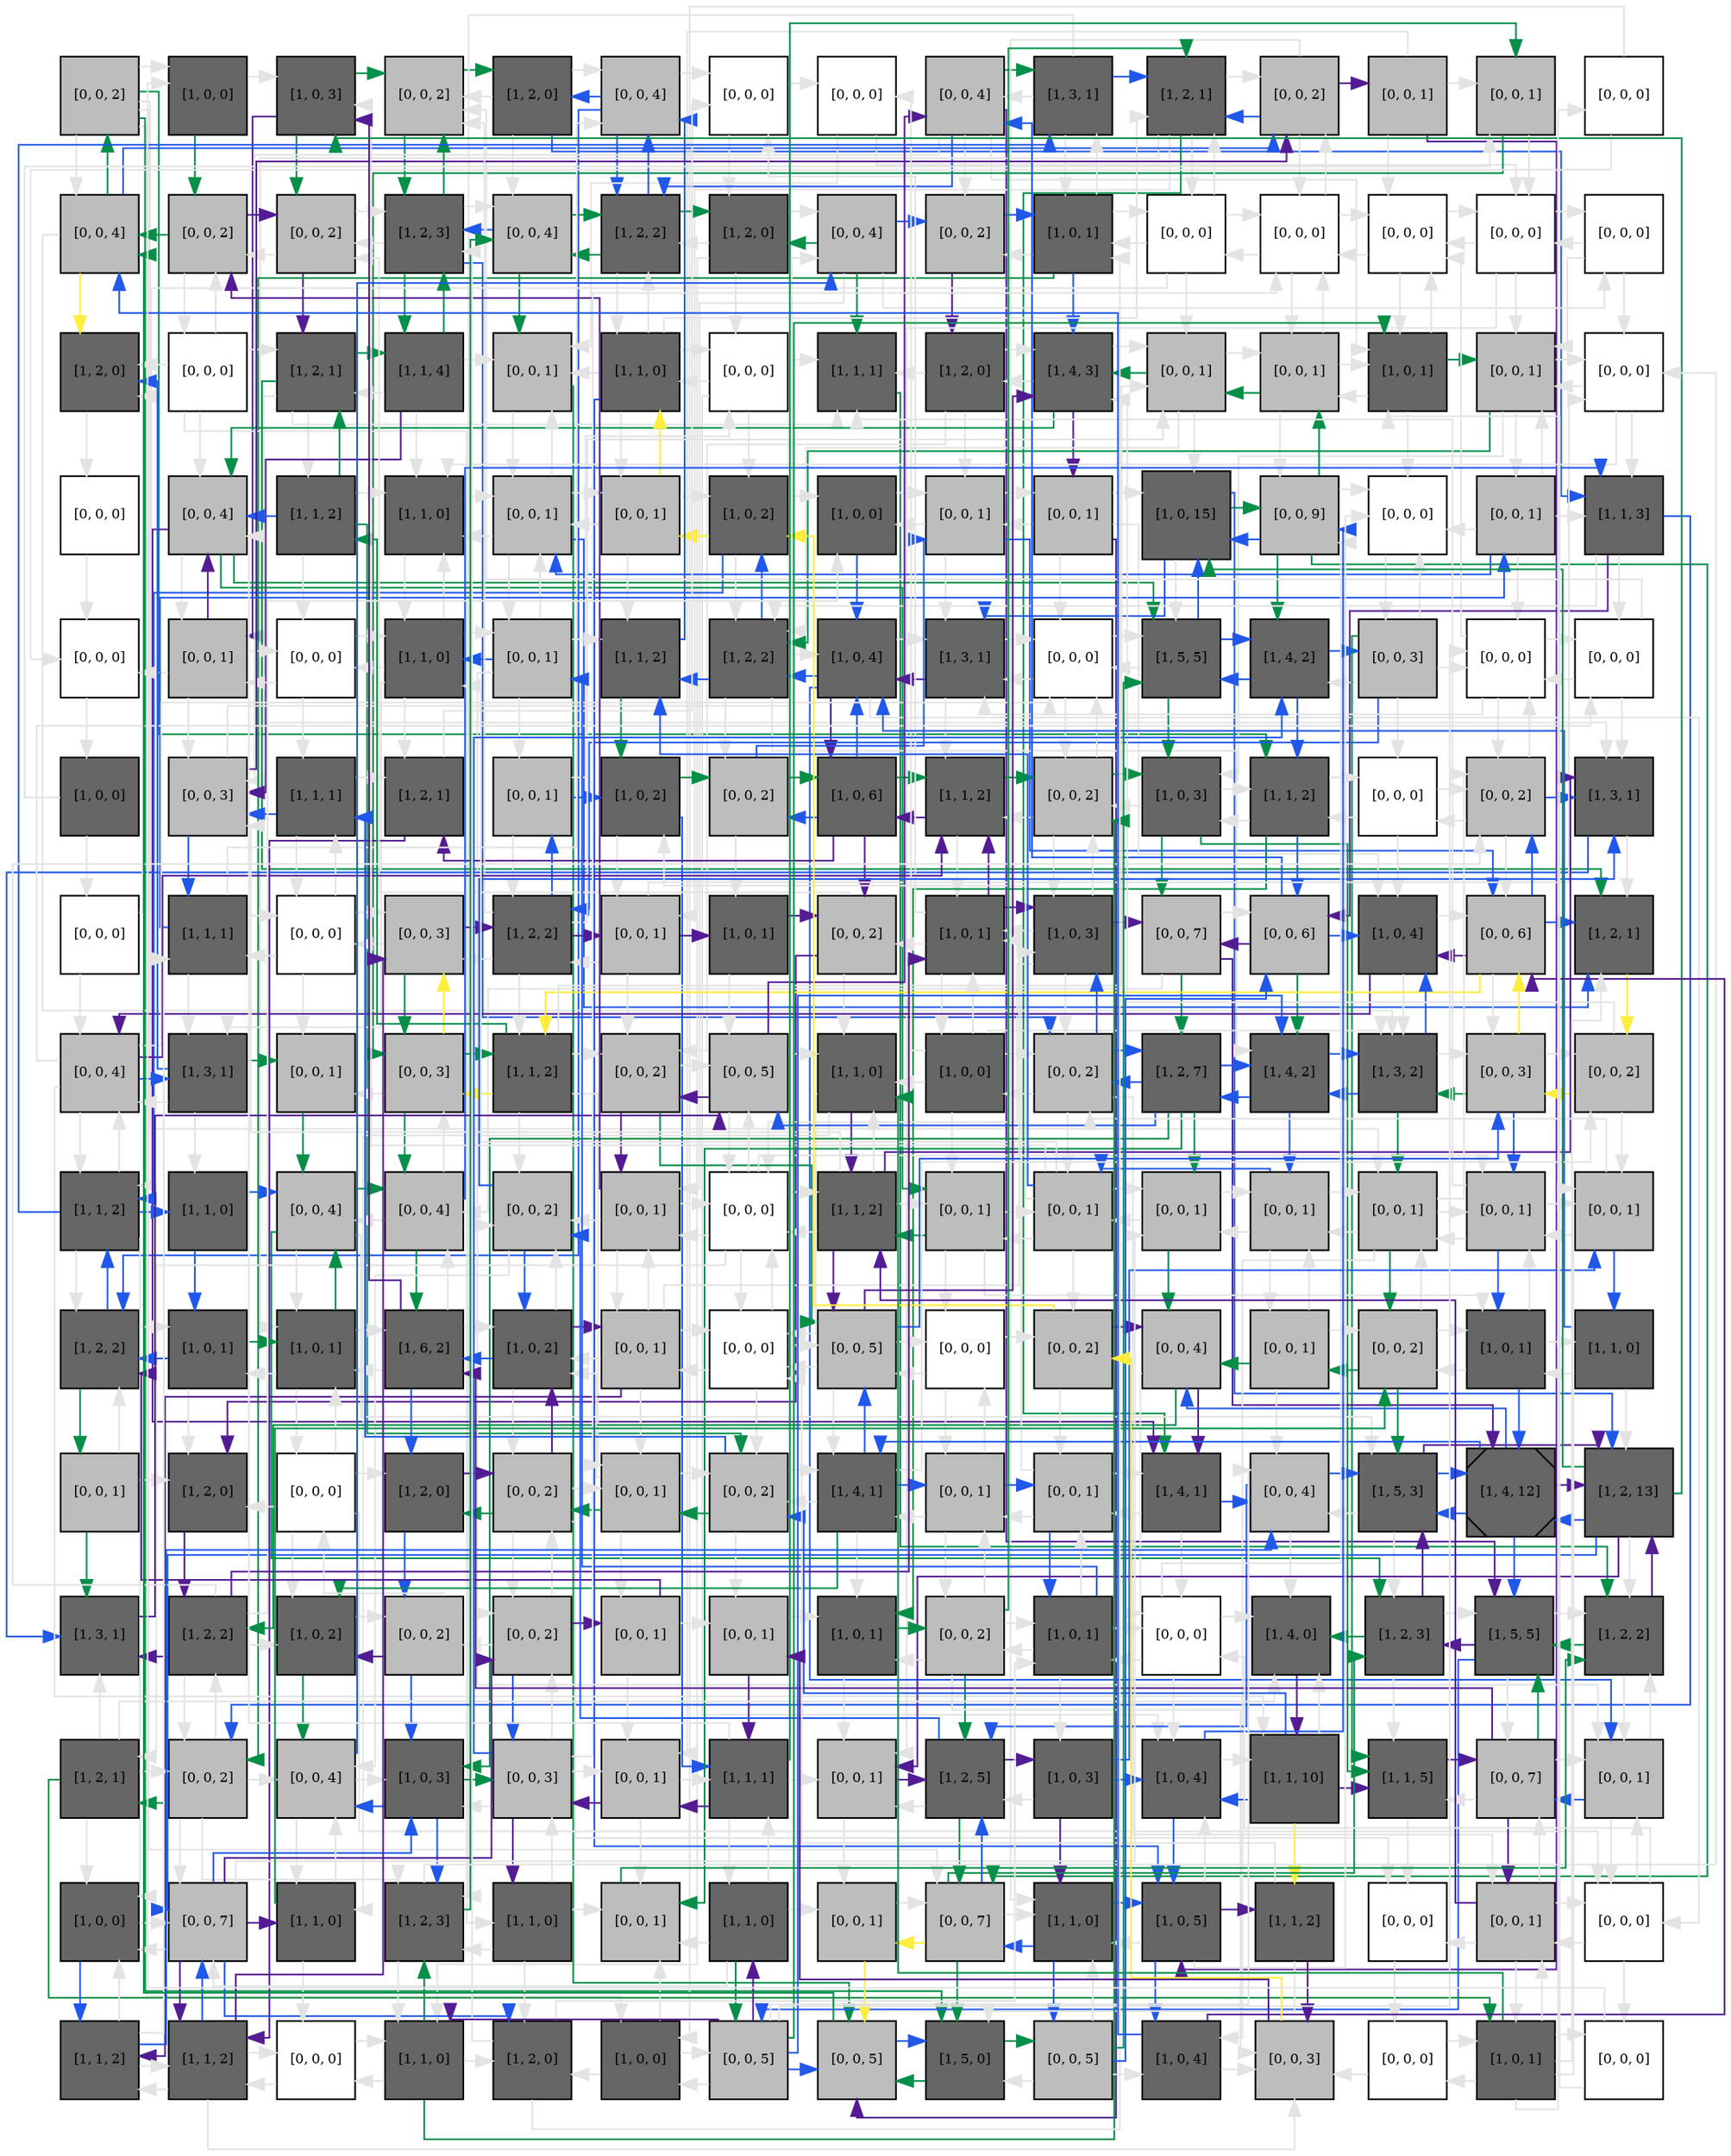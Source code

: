 digraph layout  {
rankdir=TB;
splines=ortho;
node [fixedsize=false, style=filled, width="0.6"];
edge [constraint=false];
0 [fillcolor="#bdbdbd", fontsize=8, label="[0, 0, 2]", shape=square, tooltip="name: None,\nin_degree: 1,\nout_degree: 7"];
1 [fillcolor="#666666", fontsize=8, label="[1, 0, 0]", shape=square, tooltip="name:  ship ,\nin_degree: 2,\nout_degree: 2"];
2 [fillcolor="#666666", fontsize=8, label="[1, 0, 3]", shape=square, tooltip="name: cyt_ptpe,\nin_degree: 4,\nout_degree: 3"];
3 [fillcolor="#bdbdbd", fontsize=8, label="[0, 0, 2]", shape=square, tooltip="name: None,\nin_degree: 5,\nout_degree: 2"];
4 [fillcolor="#666666", fontsize=8, label="[1, 2, 0]", shape=square, tooltip="name:  ras_gap ,\nin_degree: 2,\nout_degree: 4"];
5 [fillcolor="#bdbdbd", fontsize=8, label="[0, 0, 4]", shape=square, tooltip="name: None,\nin_degree: 4,\nout_degree: 4"];
6 [fillcolor="#FFFFFF", fontsize=8, label="[0, 0, 0]", shape=square, tooltip="name: None,\nin_degree: 3,\nout_degree: 2"];
7 [fillcolor="#FFFFFF", fontsize=8, label="[0, 0, 0]", shape=square, tooltip="name: None,\nin_degree: 2,\nout_degree: 2"];
8 [fillcolor="#bdbdbd", fontsize=8, label="[0, 0, 4]", shape=square, tooltip="name: None,\nin_degree: 3,\nout_degree: 6"];
9 [fillcolor="#666666", fontsize=8, label="[1, 3, 1]", shape=square, tooltip="name:  irs1_py ,\nin_degree: 3,\nout_degree: 4"];
10 [fillcolor="#666666", fontsize=8, label="[1, 2, 1]", shape=square, tooltip="name:  irs1_ps ,\nin_degree: 5,\nout_degree: 5"];
11 [fillcolor="#bdbdbd", fontsize=8, label="[0, 0, 2]", shape=square, tooltip="name: None,\nin_degree: 4,\nout_degree: 4"];
12 [fillcolor="#bdbdbd", fontsize=8, label="[0, 0, 1]", shape=square, tooltip="name: None,\nin_degree: 1,\nout_degree: 4"];
13 [fillcolor="#bdbdbd", fontsize=8, label="[0, 0, 1]", shape=square, tooltip="name: None,\nin_degree: 3,\nout_degree: 2"];
14 [fillcolor="#FFFFFF", fontsize=8, label="[0, 0, 0]", shape=square, tooltip="name: None,\nin_degree: 1,\nout_degree: 2"];
15 [fillcolor="#bdbdbd", fontsize=8, label="[0, 0, 4]", shape=square, tooltip="name: None,\nin_degree: 4,\nout_degree: 4"];
16 [fillcolor="#bdbdbd", fontsize=8, label="[0, 0, 2]", shape=square, tooltip="name: None,\nin_degree: 4,\nout_degree: 3"];
17 [fillcolor="#bdbdbd", fontsize=8, label="[0, 0, 2]", shape=square, tooltip="name: None,\nin_degree: 4,\nout_degree: 3"];
18 [fillcolor="#666666", fontsize=8, label="[1, 2, 3]", shape=square, tooltip="name:  var_app ,\nin_degree: 5,\nout_degree: 5"];
19 [fillcolor="#bdbdbd", fontsize=8, label="[0, 0, 4]", shape=square, tooltip="name: None,\nin_degree: 4,\nout_degree: 3"];
20 [fillcolor="#666666", fontsize=8, label="[1, 2, 2]", shape=square, tooltip="name:  pip3 ,\nin_degree: 5,\nout_degree: 4"];
21 [fillcolor="#666666", fontsize=8, label="[1, 2, 0]", shape=square, tooltip="name:  ir ,\nin_degree: 3,\nout_degree: 4"];
22 [fillcolor="#bdbdbd", fontsize=8, label="[0, 0, 4]", shape=square, tooltip="name: None,\nin_degree: 3,\nout_degree: 5"];
23 [fillcolor="#bdbdbd", fontsize=8, label="[0, 0, 2]", shape=square, tooltip="name: None,\nin_degree: 3,\nout_degree: 2"];
24 [fillcolor="#666666", fontsize=8, label="[1, 0, 1]", shape=square, tooltip="name:  mtor ,\nin_degree: 4,\nout_degree: 5"];
25 [fillcolor="#FFFFFF", fontsize=8, label="[0, 0, 0]", shape=square, tooltip="name: None,\nin_degree: 3,\nout_degree: 5"];
26 [fillcolor="#FFFFFF", fontsize=8, label="[0, 0, 0]", shape=square, tooltip="name: None,\nin_degree: 5,\nout_degree: 4"];
27 [fillcolor="#FFFFFF", fontsize=8, label="[0, 0, 0]", shape=square, tooltip="name: None,\nin_degree: 5,\nout_degree: 3"];
28 [fillcolor="#FFFFFF", fontsize=8, label="[0, 0, 0]", shape=square, tooltip="name: None,\nin_degree: 4,\nout_degree: 4"];
29 [fillcolor="#FFFFFF", fontsize=8, label="[0, 0, 0]", shape=square, tooltip="name: None,\nin_degree: 2,\nout_degree: 3"];
30 [fillcolor="#666666", fontsize=8, label="[1, 2, 0]", shape=square, tooltip="name:  tdum_shp2_stat3_py ,\nin_degree: 4,\nout_degree: 1"];
31 [fillcolor="#FFFFFF", fontsize=8, label="[0, 0, 0]", shape=square, tooltip="name: None,\nin_degree: 1,\nout_degree: 5"];
32 [fillcolor="#666666", fontsize=8, label="[1, 2, 1]", shape=square, tooltip="name:  gab1_mem_p ,\nin_degree: 4,\nout_degree: 5"];
33 [fillcolor="#666666", fontsize=8, label="[1, 1, 4]", shape=square, tooltip="name:  raf1 ,\nin_degree: 2,\nout_degree: 5"];
34 [fillcolor="#bdbdbd", fontsize=8, label="[0, 0, 1]", shape=square, tooltip="name: None,\nin_degree: 5,\nout_degree: 2"];
35 [fillcolor="#666666", fontsize=8, label="[1, 1, 0]", shape=square, tooltip="name:  cfos ,\nin_degree: 3,\nout_degree: 6"];
36 [fillcolor="#FFFFFF", fontsize=8, label="[0, 0, 0]", shape=square, tooltip="name: None,\nin_degree: 3,\nout_degree: 4"];
37 [fillcolor="#666666", fontsize=8, label="[1, 1, 1]", shape=square, tooltip="name:  mek1 ,\nin_degree: 5,\nout_degree: 1"];
38 [fillcolor="#666666", fontsize=8, label="[1, 2, 0]", shape=square, tooltip="name:  pro_hgf ,\nin_degree: 2,\nout_degree: 4"];
39 [fillcolor="#666666", fontsize=8, label="[1, 4, 3]", shape=square, tooltip="name:  stat1_ta ,\nin_degree: 5,\nout_degree: 4"];
40 [fillcolor="#bdbdbd", fontsize=8, label="[0, 0, 1]", shape=square, tooltip="name: None,\nin_degree: 5,\nout_degree: 4"];
41 [fillcolor="#bdbdbd", fontsize=8, label="[0, 0, 1]", shape=square, tooltip="name: None,\nin_degree: 4,\nout_degree: 4"];
42 [fillcolor="#666666", fontsize=8, label="[1, 0, 1]", shape=square, tooltip="name: slim,\nin_degree: 5,\nout_degree: 4"];
43 [fillcolor="#bdbdbd", fontsize=8, label="[0, 0, 1]", shape=square, tooltip="name: None,\nin_degree: 5,\nout_degree: 4"];
44 [fillcolor="#FFFFFF", fontsize=8, label="[0, 0, 0]", shape=square, tooltip="name: None,\nin_degree: 4,\nout_degree: 3"];
45 [fillcolor="#FFFFFF", fontsize=8, label="[0, 0, 0]", shape=square, tooltip="name: None,\nin_degree: 1,\nout_degree: 1"];
46 [fillcolor="#bdbdbd", fontsize=8, label="[0, 0, 4]", shape=square, tooltip="name: None,\nin_degree: 5,\nout_degree: 4"];
47 [fillcolor="#666666", fontsize=8, label="[1, 1, 2]", shape=square, tooltip="name:  p38 ,\nin_degree: 2,\nout_degree: 5"];
48 [fillcolor="#666666", fontsize=8, label="[1, 1, 0]", shape=square, tooltip="name:  tdum_socs1_vav ,\nin_degree: 5,\nout_degree: 2"];
49 [fillcolor="#bdbdbd", fontsize=8, label="[0, 0, 1]", shape=square, tooltip="name: None,\nin_degree: 5,\nout_degree: 5"];
50 [fillcolor="#bdbdbd", fontsize=8, label="[0, 0, 1]", shape=square, tooltip="name: None,\nin_degree: 3,\nout_degree: 4"];
51 [fillcolor="#666666", fontsize=8, label="[1, 0, 2]", shape=square, tooltip="name: il6,\nin_degree: 4,\nout_degree: 4"];
52 [fillcolor="#666666", fontsize=8, label="[1, 0, 0]", shape=square, tooltip="name:  pten ,\nin_degree: 3,\nout_degree: 2"];
53 [fillcolor="#bdbdbd", fontsize=8, label="[0, 0, 1]", shape=square, tooltip="name: None,\nin_degree: 4,\nout_degree: 4"];
54 [fillcolor="#bdbdbd", fontsize=8, label="[0, 0, 1]", shape=square, tooltip="name: None,\nin_degree: 2,\nout_degree: 5"];
55 [fillcolor="#666666", fontsize=8, label="[1, 0, 15]", shape=square, tooltip="name:  slim ,\nin_degree: 5,\nout_degree: 4"];
56 [fillcolor="#bdbdbd", fontsize=8, label="[0, 0, 9]", shape=square, tooltip="name: None,\nin_degree: 4,\nout_degree: 5"];
57 [fillcolor="#FFFFFF", fontsize=8, label="[0, 0, 0]", shape=square, tooltip="name: None,\nin_degree: 5,\nout_degree: 1"];
58 [fillcolor="#bdbdbd", fontsize=8, label="[0, 0, 1]", shape=square, tooltip="name: None,\nin_degree: 2,\nout_degree: 5"];
59 [fillcolor="#666666", fontsize=8, label="[1, 1, 3]", shape=square, tooltip="name:  ca ,\nin_degree: 4,\nout_degree: 4"];
60 [fillcolor="#FFFFFF", fontsize=8, label="[0, 0, 0]", shape=square, tooltip="name: None,\nin_degree: 3,\nout_degree: 1"];
61 [fillcolor="#bdbdbd", fontsize=8, label="[0, 0, 1]", shape=square, tooltip="name: None,\nin_degree: 3,\nout_degree: 4"];
62 [fillcolor="#FFFFFF", fontsize=8, label="[0, 0, 0]", shape=square, tooltip="name: None,\nin_degree: 3,\nout_degree: 3"];
63 [fillcolor="#666666", fontsize=8, label="[1, 1, 0]", shape=square, tooltip="name:  tdum_socs3_shp2 ,\nin_degree: 4,\nout_degree: 5"];
64 [fillcolor="#bdbdbd", fontsize=8, label="[0, 0, 1]", shape=square, tooltip="name: None,\nin_degree: 3,\nout_degree: 5"];
65 [fillcolor="#666666", fontsize=8, label="[1, 1, 2]", shape=square, tooltip="name:  cam_ca ,\nin_degree: 4,\nout_degree: 2"];
66 [fillcolor="#666666", fontsize=8, label="[1, 2, 2]", shape=square, tooltip="name:  dum_gp80_a_il6rc ,\nin_degree: 5,\nout_degree: 5"];
67 [fillcolor="#666666", fontsize=8, label="[1, 0, 4]", shape=square, tooltip="name:  sirp1a ,\nin_degree: 5,\nout_degree: 5"];
68 [fillcolor="#666666", fontsize=8, label="[1, 3, 1]", shape=square, tooltip="name:  saa ,\nin_degree: 5,\nout_degree: 3"];
69 [fillcolor="#FFFFFF", fontsize=8, label="[0, 0, 0]", shape=square, tooltip="name: None,\nin_degree: 5,\nout_degree: 3"];
70 [fillcolor="#666666", fontsize=8, label="[1, 5, 5]", shape=square, tooltip="name:  shp2 ,\nin_degree: 5,\nout_degree: 4"];
71 [fillcolor="#666666", fontsize=8, label="[1, 4, 2]", shape=square, tooltip="name:  il6rc_p ,\nin_degree: 4,\nout_degree: 3"];
72 [fillcolor="#bdbdbd", fontsize=8, label="[0, 0, 3]", shape=square, tooltip="name: None,\nin_degree: 2,\nout_degree: 6"];
73 [fillcolor="#FFFFFF", fontsize=8, label="[0, 0, 0]", shape=square, tooltip="name: None,\nin_degree: 5,\nout_degree: 4"];
74 [fillcolor="#FFFFFF", fontsize=8, label="[0, 0, 0]", shape=square, tooltip="name: None,\nin_degree: 3,\nout_degree: 3"];
75 [fillcolor="#666666", fontsize=8, label="[1, 0, 0]", shape=square, tooltip="name: sirp1a,\nin_degree: 1,\nout_degree: 2"];
76 [fillcolor="#bdbdbd", fontsize=8, label="[0, 0, 3]", shape=square, tooltip="name: None,\nin_degree: 5,\nout_degree: 3"];
77 [fillcolor="#666666", fontsize=8, label="[1, 1, 1]", shape=square, tooltip="name:  mk2 ,\nin_degree: 3,\nout_degree: 3"];
78 [fillcolor="#666666", fontsize=8, label="[1, 2, 1]", shape=square, tooltip="name:  il6rc ,\nin_degree: 3,\nout_degree: 2"];
79 [fillcolor="#bdbdbd", fontsize=8, label="[0, 0, 1]", shape=square, tooltip="name: None,\nin_degree: 2,\nout_degree: 3"];
80 [fillcolor="#666666", fontsize=8, label="[1, 0, 2]", shape=square, tooltip="name: pias1,\nin_degree: 3,\nout_degree: 3"];
81 [fillcolor="#bdbdbd", fontsize=8, label="[0, 0, 2]", shape=square, tooltip="name: None,\nin_degree: 3,\nout_degree: 3"];
82 [fillcolor="#666666", fontsize=8, label="[1, 0, 6]", shape=square, tooltip="name: ros,\nin_degree: 3,\nout_degree: 5"];
83 [fillcolor="#666666", fontsize=8, label="[1, 1, 2]", shape=square, tooltip="name:  camk24 ,\nin_degree: 5,\nout_degree: 3"];
84 [fillcolor="#bdbdbd", fontsize=8, label="[0, 0, 2]", shape=square, tooltip="name: None,\nin_degree: 5,\nout_degree: 4"];
85 [fillcolor="#666666", fontsize=8, label="[1, 0, 3]", shape=square, tooltip="name:  ros ,\nin_degree: 4,\nout_degree: 4"];
86 [fillcolor="#666666", fontsize=8, label="[1, 1, 2]", shape=square, tooltip="name:  casp9 ,\nin_degree: 4,\nout_degree: 4"];
87 [fillcolor="#FFFFFF", fontsize=8, label="[0, 0, 0]", shape=square, tooltip="name: None,\nin_degree: 3,\nout_degree: 3"];
88 [fillcolor="#bdbdbd", fontsize=8, label="[0, 0, 2]", shape=square, tooltip="name: None,\nin_degree: 5,\nout_degree: 4"];
89 [fillcolor="#666666", fontsize=8, label="[1, 3, 1]", shape=square, tooltip="name:  crp ,\nin_degree: 5,\nout_degree: 2"];
90 [fillcolor="#FFFFFF", fontsize=8, label="[0, 0, 0]", shape=square, tooltip="name: None,\nin_degree: 1,\nout_degree: 2"];
91 [fillcolor="#666666", fontsize=8, label="[1, 1, 1]", shape=square, tooltip="name:  junb ,\nin_degree: 3,\nout_degree: 4"];
92 [fillcolor="#FFFFFF", fontsize=8, label="[0, 0, 0]", shape=square, tooltip="name: None,\nin_degree: 3,\nout_degree: 4"];
93 [fillcolor="#bdbdbd", fontsize=8, label="[0, 0, 3]", shape=square, tooltip="name: None,\nin_degree: 4,\nout_degree: 3"];
94 [fillcolor="#666666", fontsize=8, label="[1, 2, 2]", shape=square, tooltip="name:  gp80s_a ,\nin_degree: 4,\nout_degree: 6"];
95 [fillcolor="#bdbdbd", fontsize=8, label="[0, 0, 1]", shape=square, tooltip="name: None,\nin_degree: 3,\nout_degree: 4"];
96 [fillcolor="#666666", fontsize=8, label="[1, 0, 1]", shape=square, tooltip="name: nfkb,\nin_degree: 2,\nout_degree: 2"];
97 [fillcolor="#bdbdbd", fontsize=8, label="[0, 0, 2]", shape=square, tooltip="name: None,\nin_degree: 3,\nout_degree: 3"];
98 [fillcolor="#666666", fontsize=8, label="[1, 0, 1]", shape=square, tooltip="name:  il6 ,\nin_degree: 5,\nout_degree: 5"];
99 [fillcolor="#666666", fontsize=8, label="[1, 0, 3]", shape=square, tooltip="name: ship,\nin_degree: 4,\nout_degree: 5"];
100 [fillcolor="#bdbdbd", fontsize=8, label="[0, 0, 7]", shape=square, tooltip="name: None,\nin_degree: 3,\nout_degree: 4"];
101 [fillcolor="#bdbdbd", fontsize=8, label="[0, 0, 6]", shape=square, tooltip="name: None,\nin_degree: 4,\nout_degree: 4"];
102 [fillcolor="#666666", fontsize=8, label="[1, 0, 4]", shape=square, tooltip="name: pten,\nin_degree: 5,\nout_degree: 3"];
103 [fillcolor="#bdbdbd", fontsize=8, label="[0, 0, 6]", shape=square, tooltip="name: None,\nin_degree: 5,\nout_degree: 5"];
104 [fillcolor="#666666", fontsize=8, label="[1, 2, 1]", shape=square, tooltip="name:  gp130s ,\nin_degree: 5,\nout_degree: 1"];
105 [fillcolor="#bdbdbd", fontsize=8, label="[0, 0, 4]", shape=square, tooltip="name: None,\nin_degree: 4,\nout_degree: 6"];
106 [fillcolor="#666666", fontsize=8, label="[1, 3, 1]", shape=square, tooltip="name:  p70s6k ,\nin_degree: 3,\nout_degree: 4"];
107 [fillcolor="#bdbdbd", fontsize=8, label="[0, 0, 1]", shape=square, tooltip="name: None,\nin_degree: 3,\nout_degree: 1"];
108 [fillcolor="#bdbdbd", fontsize=8, label="[0, 0, 3]", shape=square, tooltip="name: None,\nin_degree: 4,\nout_degree: 4"];
109 [fillcolor="#666666", fontsize=8, label="[1, 1, 2]", shape=square, tooltip="name:  cebpd ,\nin_degree: 3,\nout_degree: 6"];
110 [fillcolor="#bdbdbd", fontsize=8, label="[0, 0, 2]", shape=square, tooltip="name: None,\nin_degree: 4,\nout_degree: 3"];
111 [fillcolor="#bdbdbd", fontsize=8, label="[0, 0, 5]", shape=square, tooltip="name: None,\nin_degree: 5,\nout_degree: 4"];
112 [fillcolor="#666666", fontsize=8, label="[1, 1, 0]", shape=square, tooltip="name:  mtorc2 ,\nin_degree: 5,\nout_degree: 3"];
113 [fillcolor="#666666", fontsize=8, label="[1, 0, 0]", shape=square, tooltip="name:  notshp2_a ,\nin_degree: 2,\nout_degree: 6"];
114 [fillcolor="#bdbdbd", fontsize=8, label="[0, 0, 2]", shape=square, tooltip="name: None,\nin_degree: 5,\nout_degree: 5"];
115 [fillcolor="#666666", fontsize=8, label="[1, 2, 7]", shape=square, tooltip="name:  dum_pkcd_camk24_stat1_ta ,\nin_degree: 3,\nout_degree: 6"];
116 [fillcolor="#666666", fontsize=8, label="[1, 4, 2]", shape=square, tooltip="name:  shp2_a ,\nin_degree: 5,\nout_degree: 3"];
117 [fillcolor="#666666", fontsize=8, label="[1, 3, 2]", shape=square, tooltip="name:  pi3k ,\nin_degree: 5,\nout_degree: 4"];
118 [fillcolor="#bdbdbd", fontsize=8, label="[0, 0, 3]", shape=square, tooltip="name: None,\nin_degree: 4,\nout_degree: 4"];
119 [fillcolor="#bdbdbd", fontsize=8, label="[0, 0, 2]", shape=square, tooltip="name: None,\nin_degree: 3,\nout_degree: 3"];
120 [fillcolor="#666666", fontsize=8, label="[1, 1, 2]", shape=square, tooltip="name:  rac1 ,\nin_degree: 4,\nout_degree: 5"];
121 [fillcolor="#666666", fontsize=8, label="[1, 1, 0]", shape=square, tooltip="name:  pkcd ,\nin_degree: 2,\nout_degree: 2"];
122 [fillcolor="#bdbdbd", fontsize=8, label="[0, 0, 4]", shape=square, tooltip="name: None,\nin_degree: 4,\nout_degree: 4"];
123 [fillcolor="#bdbdbd", fontsize=8, label="[0, 0, 4]", shape=square, tooltip="name: None,\nin_degree: 4,\nout_degree: 5"];
124 [fillcolor="#bdbdbd", fontsize=8, label="[0, 0, 2]", shape=square, tooltip="name: None,\nin_degree: 5,\nout_degree: 3"];
125 [fillcolor="#bdbdbd", fontsize=8, label="[0, 0, 1]", shape=square, tooltip="name: None,\nin_degree: 4,\nout_degree: 4"];
126 [fillcolor="#FFFFFF", fontsize=8, label="[0, 0, 0]", shape=square, tooltip="name: None,\nin_degree: 5,\nout_degree: 6"];
127 [fillcolor="#666666", fontsize=8, label="[1, 1, 2]", shape=square, tooltip="name:  mtorc1 ,\nin_degree: 4,\nout_degree: 6"];
128 [fillcolor="#bdbdbd", fontsize=8, label="[0, 0, 1]", shape=square, tooltip="name: None,\nin_degree: 4,\nout_degree: 4"];
129 [fillcolor="#bdbdbd", fontsize=8, label="[0, 0, 1]", shape=square, tooltip="name: None,\nin_degree: 4,\nout_degree: 7"];
130 [fillcolor="#bdbdbd", fontsize=8, label="[0, 0, 1]", shape=square, tooltip="name: None,\nin_degree: 4,\nout_degree: 3"];
131 [fillcolor="#bdbdbd", fontsize=8, label="[0, 0, 1]", shape=square, tooltip="name: None,\nin_degree: 4,\nout_degree: 4"];
132 [fillcolor="#bdbdbd", fontsize=8, label="[0, 0, 1]", shape=square, tooltip="name: None,\nin_degree: 5,\nout_degree: 5"];
133 [fillcolor="#bdbdbd", fontsize=8, label="[0, 0, 1]", shape=square, tooltip="name: None,\nin_degree: 5,\nout_degree: 4"];
134 [fillcolor="#bdbdbd", fontsize=8, label="[0, 0, 1]", shape=square, tooltip="name: None,\nin_degree: 4,\nout_degree: 3"];
135 [fillcolor="#666666", fontsize=8, label="[1, 2, 2]", shape=square, tooltip="name:  vav ,\nin_degree: 5,\nout_degree: 3"];
136 [fillcolor="#666666", fontsize=8, label="[1, 0, 1]", shape=square, tooltip="name:  pias3 ,\nin_degree: 3,\nout_degree: 3"];
137 [fillcolor="#666666", fontsize=8, label="[1, 0, 1]", shape=square, tooltip="name: gp130m,\nin_degree: 5,\nout_degree: 4"];
138 [fillcolor="#666666", fontsize=8, label="[1, 6, 2]", shape=square, tooltip="name:  pro_proliferative ,\nin_degree: 4,\nout_degree: 5"];
139 [fillcolor="#666666", fontsize=8, label="[1, 0, 2]", shape=square, tooltip="name: phlpp,\nin_degree: 5,\nout_degree: 4"];
140 [fillcolor="#bdbdbd", fontsize=8, label="[0, 0, 1]", shape=square, tooltip="name: None,\nin_degree: 3,\nout_degree: 6"];
141 [fillcolor="#FFFFFF", fontsize=8, label="[0, 0, 0]", shape=square, tooltip="name: None,\nin_degree: 5,\nout_degree: 4"];
142 [fillcolor="#bdbdbd", fontsize=8, label="[0, 0, 5]", shape=square, tooltip="name: None,\nin_degree: 5,\nout_degree: 5"];
143 [fillcolor="#FFFFFF", fontsize=8, label="[0, 0, 0]", shape=square, tooltip="name: None,\nin_degree: 3,\nout_degree: 3"];
144 [fillcolor="#bdbdbd", fontsize=8, label="[0, 0, 2]", shape=square, tooltip="name: None,\nin_degree: 3,\nout_degree: 3"];
145 [fillcolor="#bdbdbd", fontsize=8, label="[0, 0, 4]", shape=square, tooltip="name: None,\nin_degree: 4,\nout_degree: 3"];
146 [fillcolor="#bdbdbd", fontsize=8, label="[0, 0, 1]", shape=square, tooltip="name: None,\nin_degree: 2,\nout_degree: 4"];
147 [fillcolor="#bdbdbd", fontsize=8, label="[0, 0, 2]", shape=square, tooltip="name: None,\nin_degree: 4,\nout_degree: 4"];
148 [fillcolor="#666666", fontsize=8, label="[1, 0, 1]", shape=square, tooltip="name:  pdk1 ,\nin_degree: 4,\nout_degree: 4"];
149 [fillcolor="#666666", fontsize=8, label="[1, 1, 0]", shape=square, tooltip="name:  mek4 ,\nin_degree: 2,\nout_degree: 3"];
150 [fillcolor="#bdbdbd", fontsize=8, label="[0, 0, 1]", shape=square, tooltip="name: None,\nin_degree: 1,\nout_degree: 3"];
151 [fillcolor="#666666", fontsize=8, label="[1, 2, 0]", shape=square, tooltip="name:  grb2_sos ,\nin_degree: 4,\nout_degree: 1"];
152 [fillcolor="#FFFFFF", fontsize=8, label="[0, 0, 0]", shape=square, tooltip="name: None,\nin_degree: 2,\nout_degree: 5"];
153 [fillcolor="#666666", fontsize=8, label="[1, 2, 0]", shape=square, tooltip="name:  cebpb ,\nin_degree: 3,\nout_degree: 2"];
154 [fillcolor="#bdbdbd", fontsize=8, label="[0, 0, 2]", shape=square, tooltip="name: None,\nin_degree: 4,\nout_degree: 5"];
155 [fillcolor="#bdbdbd", fontsize=8, label="[0, 0, 1]", shape=square, tooltip="name: None,\nin_degree: 4,\nout_degree: 4"];
156 [fillcolor="#bdbdbd", fontsize=8, label="[0, 0, 2]", shape=square, tooltip="name: None,\nin_degree: 5,\nout_degree: 4"];
157 [fillcolor="#666666", fontsize=8, label="[1, 4, 1]", shape=square, tooltip="name:  socs3 ,\nin_degree: 4,\nout_degree: 6"];
158 [fillcolor="#bdbdbd", fontsize=8, label="[0, 0, 1]", shape=square, tooltip="name: None,\nin_degree: 4,\nout_degree: 4"];
159 [fillcolor="#bdbdbd", fontsize=8, label="[0, 0, 1]", shape=square, tooltip="name: None,\nin_degree: 4,\nout_degree: 4"];
160 [fillcolor="#666666", fontsize=8, label="[1, 4, 1]", shape=square, tooltip="name:  anti_apoptotic ,\nin_degree: 4,\nout_degree: 3"];
161 [fillcolor="#bdbdbd", fontsize=8, label="[0, 0, 4]", shape=square, tooltip="name: None,\nin_degree: 5,\nout_degree: 3"];
162 [fillcolor="#666666", fontsize=8, label="[1, 5, 3]", shape=square, tooltip="name:  stat1_py ,\nin_degree: 5,\nout_degree: 4"];
163 [fillcolor="#666666", fontsize=8, label="[1, 4, 12]", shape=Msquare, tooltip="name:  jak1 ,\nin_degree: 4,\nout_degree: 5"];
164 [fillcolor="#666666", fontsize=8, label="[1, 2, 13]", shape=square, tooltip="name:  ras ,\nin_degree: 5,\nout_degree: 6"];
165 [fillcolor="#666666", fontsize=8, label="[1, 3, 1]", shape=square, tooltip="name:  gab1_mem ,\nin_degree: 4,\nout_degree: 1"];
166 [fillcolor="#666666", fontsize=8, label="[1, 2, 2]", shape=square, tooltip="name:  tdum_shp2_il6rc_p ,\nin_degree: 3,\nout_degree: 6"];
167 [fillcolor="#666666", fontsize=8, label="[1, 0, 2]", shape=square, tooltip="name:  gab1_kin ,\nin_degree: 4,\nout_degree: 2"];
168 [fillcolor="#bdbdbd", fontsize=8, label="[0, 0, 2]", shape=square, tooltip="name: None,\nin_degree: 3,\nout_degree: 4"];
169 [fillcolor="#bdbdbd", fontsize=8, label="[0, 0, 2]", shape=square, tooltip="name: None,\nin_degree: 4,\nout_degree: 4"];
170 [fillcolor="#bdbdbd", fontsize=8, label="[0, 0, 1]", shape=square, tooltip="name: None,\nin_degree: 2,\nout_degree: 3"];
171 [fillcolor="#bdbdbd", fontsize=8, label="[0, 0, 1]", shape=square, tooltip="name: None,\nin_degree: 3,\nout_degree: 2"];
172 [fillcolor="#666666", fontsize=8, label="[1, 0, 1]", shape=square, tooltip="name:  phlpp ,\nin_degree: 4,\nout_degree: 2"];
173 [fillcolor="#bdbdbd", fontsize=8, label="[0, 0, 2]", shape=square, tooltip="name: None,\nin_degree: 3,\nout_degree: 6"];
174 [fillcolor="#666666", fontsize=8, label="[1, 0, 1]", shape=square, tooltip="name: gab1_kin,\nin_degree: 4,\nout_degree: 5"];
175 [fillcolor="#FFFFFF", fontsize=8, label="[0, 0, 0]", shape=square, tooltip="name: None,\nin_degree: 4,\nout_degree: 4"];
176 [fillcolor="#666666", fontsize=8, label="[1, 4, 0]", shape=square, tooltip="name:  stat3_ta ,\nin_degree: 5,\nout_degree: 1"];
177 [fillcolor="#666666", fontsize=8, label="[1, 2, 3]", shape=square, tooltip="name:  dum_il6rc_p_or_grb2_vav ,\nin_degree: 4,\nout_degree: 4"];
178 [fillcolor="#666666", fontsize=8, label="[1, 5, 5]", shape=square, tooltip="name:  stat3_py ,\nin_degree: 5,\nout_degree: 4"];
179 [fillcolor="#666666", fontsize=8, label="[1, 2, 2]", shape=square, tooltip="name:  dum_gab1_kin_or_jak1_gab1_mem_p ,\nin_degree: 5,\nout_degree: 3"];
180 [fillcolor="#666666", fontsize=8, label="[1, 2, 1]", shape=square, tooltip="name:  dum_mtorc1_or_pkcd_stat3_ta ,\nin_degree: 2,\nout_degree: 5"];
181 [fillcolor="#bdbdbd", fontsize=8, label="[0, 0, 2]", shape=square, tooltip="name: None,\nin_degree: 4,\nout_degree: 5"];
182 [fillcolor="#bdbdbd", fontsize=8, label="[0, 0, 4]", shape=square, tooltip="name: None,\nin_degree: 5,\nout_degree: 3"];
183 [fillcolor="#666666", fontsize=8, label="[1, 0, 3]", shape=square, tooltip="name:  pias1 ,\nin_degree: 5,\nout_degree: 3"];
184 [fillcolor="#bdbdbd", fontsize=8, label="[0, 0, 3]", shape=square, tooltip="name: None,\nin_degree: 4,\nout_degree: 6"];
185 [fillcolor="#bdbdbd", fontsize=8, label="[0, 0, 1]", shape=square, tooltip="name: None,\nin_degree: 4,\nout_degree: 3"];
186 [fillcolor="#666666", fontsize=8, label="[1, 1, 1]", shape=square, tooltip="name:  mek6 ,\nin_degree: 4,\nout_degree: 5"];
187 [fillcolor="#bdbdbd", fontsize=8, label="[0, 0, 1]", shape=square, tooltip="name: None,\nin_degree: 5,\nout_degree: 2"];
188 [fillcolor="#666666", fontsize=8, label="[1, 2, 5]", shape=square, tooltip="name:  dum_cebp_saa ,\nin_degree: 5,\nout_degree: 4"];
189 [fillcolor="#666666", fontsize=8, label="[1, 0, 3]", shape=square, tooltip="name: pias3,\nin_degree: 2,\nout_degree: 4"];
190 [fillcolor="#666666", fontsize=8, label="[1, 0, 4]", shape=square, tooltip="name:  nfkb ,\nin_degree: 5,\nout_degree: 3"];
191 [fillcolor="#666666", fontsize=8, label="[1, 1, 10]", shape=square, tooltip="name:  cmyc ,\nin_degree: 3,\nout_degree: 5"];
192 [fillcolor="#666666", fontsize=8, label="[1, 1, 5]", shape=square, tooltip="name:  bad ,\nin_degree: 5,\nout_degree: 2"];
193 [fillcolor="#bdbdbd", fontsize=8, label="[0, 0, 7]", shape=square, tooltip="name: None,\nin_degree: 4,\nout_degree: 5"];
194 [fillcolor="#bdbdbd", fontsize=8, label="[0, 0, 1]", shape=square, tooltip="name: None,\nin_degree: 5,\nout_degree: 3"];
195 [fillcolor="#666666", fontsize=8, label="[1, 0, 0]", shape=square, tooltip="name:  cyt_ptpe ,\nin_degree: 4,\nout_degree: 2"];
196 [fillcolor="#bdbdbd", fontsize=8, label="[0, 0, 7]", shape=square, tooltip="name: None,\nin_degree: 5,\nout_degree: 7"];
197 [fillcolor="#666666", fontsize=8, label="[1, 1, 0]", shape=square, tooltip="name:  gsk3 ,\nin_degree: 3,\nout_degree: 3"];
198 [fillcolor="#666666", fontsize=8, label="[1, 2, 3]", shape=square, tooltip="name:  tdum_shp2_stat1_py ,\nin_degree: 5,\nout_degree: 3"];
199 [fillcolor="#666666", fontsize=8, label="[1, 1, 0]", shape=square, tooltip="name:  ip3 ,\nin_degree: 2,\nout_degree: 4"];
200 [fillcolor="#bdbdbd", fontsize=8, label="[0, 0, 1]", shape=square, tooltip="name: None,\nin_degree: 5,\nout_degree: 1"];
201 [fillcolor="#666666", fontsize=8, label="[1, 1, 0]", shape=square, tooltip="name:  gp80m_a ,\nin_degree: 2,\nout_degree: 5"];
202 [fillcolor="#bdbdbd", fontsize=8, label="[0, 0, 1]", shape=square, tooltip="name: None,\nin_degree: 3,\nout_degree: 2"];
203 [fillcolor="#bdbdbd", fontsize=8, label="[0, 0, 7]", shape=square, tooltip="name: None,\nin_degree: 5,\nout_degree: 5"];
204 [fillcolor="#666666", fontsize=8, label="[1, 1, 0]", shape=square, tooltip="name:  erk12 ,\nin_degree: 5,\nout_degree: 3"];
205 [fillcolor="#666666", fontsize=8, label="[1, 0, 5]", shape=square, tooltip="name: notshp2_a,\nin_degree: 4,\nout_degree: 5"];
206 [fillcolor="#666666", fontsize=8, label="[1, 1, 2]", shape=square, tooltip="name:  plcg ,\nin_degree: 2,\nout_degree: 3"];
207 [fillcolor="#FFFFFF", fontsize=8, label="[0, 0, 0]", shape=square, tooltip="name: None,\nin_degree: 3,\nout_degree: 1"];
208 [fillcolor="#bdbdbd", fontsize=8, label="[0, 0, 1]", shape=square, tooltip="name: None,\nin_degree: 4,\nout_degree: 5"];
209 [fillcolor="#FFFFFF", fontsize=8, label="[0, 0, 0]", shape=square, tooltip="name: None,\nin_degree: 4,\nout_degree: 4"];
210 [fillcolor="#666666", fontsize=8, label="[1, 1, 2]", shape=square, tooltip="name:  mekk1 ,\nin_degree: 3,\nout_degree: 4"];
211 [fillcolor="#666666", fontsize=8, label="[1, 1, 2]", shape=square, tooltip="name:  fkhr ,\nin_degree: 4,\nout_degree: 5"];
212 [fillcolor="#FFFFFF", fontsize=8, label="[0, 0, 0]", shape=square, tooltip="name: None,\nin_degree: 3,\nout_degree: 2"];
213 [fillcolor="#666666", fontsize=8, label="[1, 1, 0]", shape=square, tooltip="name:  socs1 ,\nin_degree: 4,\nout_degree: 4"];
214 [fillcolor="#666666", fontsize=8, label="[1, 2, 0]", shape=square, tooltip="name:  a2m_gfbg ,\nin_degree: 4,\nout_degree: 3"];
215 [fillcolor="#666666", fontsize=8, label="[1, 0, 0]", shape=square, tooltip="name: pdk1,\nin_degree: 3,\nout_degree: 3"];
216 [fillcolor="#bdbdbd", fontsize=8, label="[0, 0, 5]", shape=square, tooltip="name: None,\nin_degree: 3,\nout_degree: 8"];
217 [fillcolor="#bdbdbd", fontsize=8, label="[0, 0, 5]", shape=square, tooltip="name: None,\nin_degree: 5,\nout_degree: 2"];
218 [fillcolor="#666666", fontsize=8, label="[1, 5, 0]", shape=square, tooltip="name:  akt ,\nin_degree: 5,\nout_degree: 2"];
219 [fillcolor="#bdbdbd", fontsize=8, label="[0, 0, 5]", shape=square, tooltip="name: None,\nin_degree: 2,\nout_degree: 5"];
220 [fillcolor="#666666", fontsize=8, label="[1, 0, 4]", shape=square, tooltip="name:  gp130m ,\nin_degree: 3,\nout_degree: 3"];
221 [fillcolor="#bdbdbd", fontsize=8, label="[0, 0, 3]", shape=square, tooltip="name: None,\nin_degree: 5,\nout_degree: 2"];
222 [fillcolor="#FFFFFF", fontsize=8, label="[0, 0, 0]", shape=square, tooltip="name: None,\nin_degree: 2,\nout_degree: 2"];
223 [fillcolor="#666666", fontsize=8, label="[1, 0, 1]", shape=square, tooltip="name: mtor,\nin_degree: 3,\nout_degree: 7"];
224 [fillcolor="#FFFFFF", fontsize=8, label="[0, 0, 0]", shape=square, tooltip="name: None,\nin_degree: 2,\nout_degree: 2"];
0 -> 1  [color=grey89, style="penwidth(0.1)", tooltip=" ", weight=1];
0 -> 15  [color=grey89, style="penwidth(0.1)", tooltip=" ", weight=1];
0 -> 215  [color=grey89, style="penwidth(0.1)", tooltip=" ", weight=1];
0 -> 86  [color="#068F49", style="penwidth(0.1)", tooltip="218( akt ) to 86( casp9 )", weight=1];
0 -> 132  [color=grey89, style="penwidth(0.1)", tooltip=" ", weight=1];
0 -> 218  [color="#068F49", style="penwidth(0.1)", tooltip="1( ship ) to 218( akt )", weight=1];
0 -> 203  [color=grey89, style="penwidth(0.1)", tooltip=" ", weight=1];
1 -> 2  [color=grey89, style="penwidth(0.1)", tooltip=" ", weight=1];
1 -> 16  [color="#068F49", style="penwidth(0.1)", tooltip="1( ship ) to 218( akt )", weight=1];
2 -> 3  [color="#068F49", style="penwidth(0.1)", tooltip="164( ras ) to 33( raf1 )", weight=1];
2 -> 17  [color="#068F49", style="penwidth(0.1)", tooltip="179( dum_gab1_kin_or_jak1_gab1_mem_p ) to 32( gab1_mem_p )", weight=1];
2 -> 61  [color="#531C93", style="penwidth(0.1)", tooltip="192( bad ) to 160( anti_apoptotic )", weight=1];
3 -> 4  [color="#068F49", style="penwidth(0.1)", tooltip="32( gab1_mem_p ) to 4( ras_gap )", weight=1];
3 -> 18  [color="#068F49", style="penwidth(0.1)", tooltip="164( ras ) to 33( raf1 )", weight=1];
4 -> 3  [color=grey89, style="penwidth(0.1)", tooltip=" ", weight=1];
4 -> 5  [color=grey89, style="penwidth(0.1)", tooltip=" ", weight=1];
4 -> 19  [color=grey89, style="penwidth(0.1)", tooltip=" ", weight=1];
4 -> 59  [color="#2158E9", style="penwidth(0.1)", tooltip="4( ras_gap ) to 164( ras )", weight=1];
5 -> 4  [color="#2158E9", style="penwidth(0.1)", tooltip="116( shp2_a ) to 4( ras_gap )", weight=1];
5 -> 6  [color=grey89, style="penwidth(0.1)", tooltip=" ", weight=1];
5 -> 20  [color="#2158E9", style="penwidth(0.1)", tooltip="52( pten ) to 20( pip3 )", weight=1];
5 -> 135  [color="#2158E9", style="penwidth(0.1)", tooltip="213( socs1 ) to 135( vav )", weight=1];
6 -> 7  [color=grey89, style="penwidth(0.1)", tooltip=" ", weight=1];
6 -> 21  [color=grey89, style="penwidth(0.1)", tooltip=" ", weight=1];
7 -> 34  [color=grey89, style="penwidth(0.1)", tooltip=" ", weight=1];
7 -> 28  [color=grey89, style="penwidth(0.1)", tooltip=" ", weight=1];
8 -> 9  [color="#068F49", style="penwidth(0.1)", tooltip="116( shp2_a ) to 9( irs1_py )", weight=1];
8 -> 23  [color=grey89, style="penwidth(0.1)", tooltip=" ", weight=1];
8 -> 178  [color="#531C93", style="penwidth(0.1)", tooltip="151( grb2_sos ) to 177( dum_il6rc_p_or_grb2_vav )", weight=1];
8 -> 20  [color="#2158E9", style="penwidth(0.1)", tooltip="117( pi3k ) to 20( pip3 )", weight=1];
8 -> 42  [color=grey89, style="penwidth(0.1)", tooltip=" ", weight=1];
8 -> 76  [color=grey89, style="penwidth(0.1)", tooltip=" ", weight=1];
9 -> 8  [color=grey89, style="penwidth(0.1)", tooltip=" ", weight=1];
9 -> 10  [color="#2158E9", style="penwidth(0.1)", tooltip="121( pkcd ) to 10( irs1_ps )", weight=1];
9 -> 24  [color=grey89, style="penwidth(0.1)", tooltip=" ", weight=1];
9 -> 198  [color=grey89, style="penwidth(0.1)", tooltip=" ", weight=1];
10 -> 11  [color=grey89, style="penwidth(0.1)", tooltip=" ", weight=1];
10 -> 25  [color=grey89, style="penwidth(0.1)", tooltip=" ", weight=1];
10 -> 160  [color="#068F49", style="penwidth(0.1)", tooltip="86( casp9 ) to 160( anti_apoptotic )", weight=1];
10 -> 95  [color=grey89, style="penwidth(0.1)", tooltip=" ", weight=1];
10 -> 137  [color=grey89, style="penwidth(0.1)", tooltip=" ", weight=1];
11 -> 10  [color="#2158E9", style="penwidth(0.1)", tooltip="204( erk12 ) to 10( irs1_ps )", weight=1];
11 -> 12  [color="#531C93", style="penwidth(0.1)", tooltip="32( gab1_mem_p ) to 206( plcg )", weight=1];
11 -> 26  [color=grey89, style="penwidth(0.1)", tooltip=" ", weight=1];
11 -> 204  [color=grey89, style="penwidth(0.1)", tooltip=" ", weight=1];
12 -> 13  [color=grey89, style="penwidth(0.1)", tooltip=" ", weight=1];
12 -> 27  [color=grey89, style="penwidth(0.1)", tooltip=" ", weight=1];
12 -> 185  [color=grey89, style="penwidth(0.1)", tooltip=" ", weight=1];
12 -> 205  [color="#531C93", style="penwidth(0.1)", tooltip="32( gab1_mem_p ) to 206( plcg )", weight=1];
13 -> 28  [color=grey89, style="penwidth(0.1)", tooltip=" ", weight=1];
13 -> 108  [color="#068F49", style="penwidth(0.1)", tooltip="186( mek6 ) to 47( p38 )", weight=1];
14 -> 60  [color=grey89, style="penwidth(0.1)", tooltip=" ", weight=1];
14 -> 215  [color=grey89, style="penwidth(0.1)", tooltip=" ", weight=1];
15 -> 0  [color="#068F49", style="penwidth(0.1)", tooltip="1( ship ) to 218( akt )", weight=1];
15 -> 30  [color="#FEED3C", style="penwidth(0.1)", tooltip="70( shp2 ) to 30( tdum_shp2_stat3_py )", weight=1];
15 -> 117  [color=grey89, style="penwidth(0.1)", tooltip=" ", weight=1];
15 -> 11  [color="#2158E9", style="penwidth(0.1)", tooltip="204( erk12 ) to 10( irs1_ps )", weight=1];
16 -> 15  [color="#068F49", style="penwidth(0.1)", tooltip="1( ship ) to 218( akt )", weight=1];
16 -> 17  [color="#531C93", style="penwidth(0.1)", tooltip="165( gab1_mem ) to 32( gab1_mem_p )", weight=1];
16 -> 31  [color=grey89, style="penwidth(0.1)", tooltip=" ", weight=1];
17 -> 16  [color=grey89, style="penwidth(0.1)", tooltip=" ", weight=1];
17 -> 18  [color=grey89, style="penwidth(0.1)", tooltip=" ", weight=1];
17 -> 32  [color="#531C93", style="penwidth(0.1)", tooltip="165( gab1_mem ) to 32( gab1_mem_p )", weight=1];
18 -> 3  [color="#068F49", style="penwidth(0.1)", tooltip="32( gab1_mem_p ) to 4( ras_gap )", weight=1];
18 -> 17  [color=grey89, style="penwidth(0.1)", tooltip=" ", weight=1];
18 -> 19  [color=grey89, style="penwidth(0.1)", tooltip=" ", weight=1];
18 -> 33  [color="#068F49", style="penwidth(0.1)", tooltip="164( ras ) to 33( raf1 )", weight=1];
18 -> 114  [color="#2158E9", style="penwidth(0.1)", tooltip="32( gab1_mem_p ) to 116( shp2_a )", weight=1];
19 -> 18  [color="#2158E9", style="penwidth(0.1)", tooltip="153( cebpb ) to 18( var_app )", weight=1];
19 -> 20  [color="#068F49", style="penwidth(0.1)", tooltip="213( socs1 ) to 21( ir )", weight=1];
19 -> 34  [color="#068F49", style="penwidth(0.1)", tooltip="20( pip3 ) to 218( akt )", weight=1];
20 -> 5  [color="#2158E9", style="penwidth(0.1)", tooltip="213( socs1 ) to 135( vav )", weight=1];
20 -> 19  [color="#068F49", style="penwidth(0.1)", tooltip="20( pip3 ) to 218( akt )", weight=1];
20 -> 21  [color="#068F49", style="penwidth(0.1)", tooltip="213( socs1 ) to 21( ir )", weight=1];
20 -> 35  [color=grey89, style="penwidth(0.1)", tooltip=" ", weight=1];
21 -> 20  [color=grey89, style="penwidth(0.1)", tooltip=" ", weight=1];
21 -> 22  [color=grey89, style="penwidth(0.1)", tooltip=" ", weight=1];
21 -> 36  [color=grey89, style="penwidth(0.1)", tooltip=" ", weight=1];
21 -> 213  [color=grey89, style="penwidth(0.1)", tooltip=" ", weight=1];
22 -> 21  [color="#068F49", style="penwidth(0.1)", tooltip="157( socs3 ) to 21( ir )", weight=1];
22 -> 23  [color="#2158E9", style="penwidth(0.1)", tooltip="183( pias1 ) to 39( stat1_ta )", weight=1];
22 -> 37  [color="#068F49", style="penwidth(0.1)", tooltip="167( gab1_kin ) to 179( dum_gab1_kin_or_jak1_gab1_mem_p )", weight=1];
22 -> 125  [color=grey89, style="penwidth(0.1)", tooltip=" ", weight=1];
22 -> 29  [color=grey89, style="penwidth(0.1)", tooltip=" ", weight=1];
23 -> 24  [color="#2158E9", style="penwidth(0.1)", tooltip="183( pias1 ) to 39( stat1_ta )", weight=1];
23 -> 38  [color="#531C93", style="penwidth(0.1)", tooltip="153( cebpb ) to 38( pro_hgf )", weight=1];
24 -> 9  [color=grey89, style="penwidth(0.1)", tooltip=" ", weight=1];
24 -> 23  [color=grey89, style="penwidth(0.1)", tooltip=" ", weight=1];
24 -> 25  [color=grey89, style="penwidth(0.1)", tooltip=" ", weight=1];
24 -> 39  [color="#2158E9", style="penwidth(0.1)", tooltip="183( pias1 ) to 39( stat1_ta )", weight=1];
24 -> 181  [color="#068F49", style="penwidth(0.1)", tooltip="24( mtor ) to 112( mtorc2 )", weight=1];
25 -> 10  [color=grey89, style="penwidth(0.1)", tooltip=" ", weight=1];
25 -> 24  [color=grey89, style="penwidth(0.1)", tooltip=" ", weight=1];
25 -> 26  [color=grey89, style="penwidth(0.1)", tooltip=" ", weight=1];
25 -> 40  [color=grey89, style="penwidth(0.1)", tooltip=" ", weight=1];
25 -> 120  [color=grey89, style="penwidth(0.1)", tooltip=" ", weight=1];
26 -> 11  [color=grey89, style="penwidth(0.1)", tooltip=" ", weight=1];
26 -> 25  [color=grey89, style="penwidth(0.1)", tooltip=" ", weight=1];
26 -> 27  [color=grey89, style="penwidth(0.1)", tooltip=" ", weight=1];
26 -> 41  [color=grey89, style="penwidth(0.1)", tooltip=" ", weight=1];
27 -> 26  [color=grey89, style="penwidth(0.1)", tooltip=" ", weight=1];
27 -> 28  [color=grey89, style="penwidth(0.1)", tooltip=" ", weight=1];
27 -> 42  [color=grey89, style="penwidth(0.1)", tooltip=" ", weight=1];
28 -> 27  [color=grey89, style="penwidth(0.1)", tooltip=" ", weight=1];
28 -> 29  [color=grey89, style="penwidth(0.1)", tooltip=" ", weight=1];
28 -> 43  [color=grey89, style="penwidth(0.1)", tooltip=" ", weight=1];
28 -> 187  [color=grey89, style="penwidth(0.1)", tooltip=" ", weight=1];
29 -> 28  [color=grey89, style="penwidth(0.1)", tooltip=" ", weight=1];
29 -> 44  [color=grey89, style="penwidth(0.1)", tooltip=" ", weight=1];
29 -> 43  [color=grey89, style="penwidth(0.1)", tooltip=" ", weight=1];
30 -> 45  [color=grey89, style="penwidth(0.1)", tooltip=" ", weight=1];
31 -> 16  [color=grey89, style="penwidth(0.1)", tooltip=" ", weight=1];
31 -> 30  [color=grey89, style="penwidth(0.1)", tooltip=" ", weight=1];
31 -> 32  [color=grey89, style="penwidth(0.1)", tooltip=" ", weight=1];
31 -> 46  [color=grey89, style="penwidth(0.1)", tooltip=" ", weight=1];
31 -> 199  [color=grey89, style="penwidth(0.1)", tooltip=" ", weight=1];
32 -> 33  [color="#068F49", style="penwidth(0.1)", tooltip="109( cebpd ) to 18( var_app )", weight=1];
32 -> 47  [color=grey89, style="penwidth(0.1)", tooltip=" ", weight=1];
32 -> 104  [color="#068F49", style="penwidth(0.1)", tooltip="32( gab1_mem_p ) to 117( pi3k )", weight=1];
32 -> 37  [color=grey89, style="penwidth(0.1)", tooltip=" ", weight=1];
32 -> 89  [color=grey89, style="penwidth(0.1)", tooltip=" ", weight=1];
33 -> 18  [color="#068F49", style="penwidth(0.1)", tooltip="109( cebpd ) to 18( var_app )", weight=1];
33 -> 32  [color=grey89, style="penwidth(0.1)", tooltip=" ", weight=1];
33 -> 34  [color=grey89, style="penwidth(0.1)", tooltip=" ", weight=1];
33 -> 48  [color=grey89, style="penwidth(0.1)", tooltip=" ", weight=1];
33 -> 76  [color="#531C93", style="penwidth(0.1)", tooltip="32( gab1_mem_p ) to 206( plcg )", weight=1];
34 -> 49  [color=grey89, style="penwidth(0.1)", tooltip=" ", weight=1];
34 -> 217  [color="#068F49", style="penwidth(0.1)", tooltip="20( pip3 ) to 218( akt )", weight=1];
35 -> 20  [color=grey89, style="penwidth(0.1)", tooltip=" ", weight=1];
35 -> 34  [color=grey89, style="penwidth(0.1)", tooltip=" ", weight=1];
35 -> 36  [color=grey89, style="penwidth(0.1)", tooltip=" ", weight=1];
35 -> 50  [color=grey89, style="penwidth(0.1)", tooltip=" ", weight=1];
35 -> 10  [color=grey89, style="penwidth(0.1)", tooltip=" ", weight=1];
35 -> 205  [color="#2158E9", style="penwidth(0.1)", tooltip="35( cfos ) to 89( crp )", weight=1];
36 -> 35  [color=grey89, style="penwidth(0.1)", tooltip=" ", weight=1];
36 -> 37  [color=grey89, style="penwidth(0.1)", tooltip=" ", weight=1];
36 -> 51  [color=grey89, style="penwidth(0.1)", tooltip=" ", weight=1];
36 -> 190  [color=grey89, style="penwidth(0.1)", tooltip=" ", weight=1];
37 -> 179  [color="#068F49", style="penwidth(0.1)", tooltip="167( gab1_kin ) to 179( dum_gab1_kin_or_jak1_gab1_mem_p )", weight=1];
38 -> 37  [color=grey89, style="penwidth(0.1)", tooltip=" ", weight=1];
38 -> 39  [color=grey89, style="penwidth(0.1)", tooltip=" ", weight=1];
38 -> 53  [color=grey89, style="penwidth(0.1)", tooltip=" ", weight=1];
38 -> 110  [color=grey89, style="penwidth(0.1)", tooltip=" ", weight=1];
39 -> 38  [color=grey89, style="penwidth(0.1)", tooltip=" ", weight=1];
39 -> 40  [color=grey89, style="penwidth(0.1)", tooltip=" ", weight=1];
39 -> 54  [color="#531C93", style="penwidth(0.1)", tooltip="112( mtorc2 ) to 218( akt )", weight=1];
39 -> 46  [color="#068F49", style="penwidth(0.1)", tooltip="24( mtor ) to 127( mtorc1 )", weight=1];
40 -> 39  [color="#068F49", style="penwidth(0.1)", tooltip="55( slim ) to 39( stat1_ta )", weight=1];
40 -> 41  [color=grey89, style="penwidth(0.1)", tooltip=" ", weight=1];
40 -> 55  [color=grey89, style="penwidth(0.1)", tooltip=" ", weight=1];
40 -> 66  [color=grey89, style="penwidth(0.1)", tooltip=" ", weight=1];
41 -> 26  [color=grey89, style="penwidth(0.1)", tooltip=" ", weight=1];
41 -> 40  [color="#068F49", style="penwidth(0.1)", tooltip="55( slim ) to 39( stat1_ta )", weight=1];
41 -> 42  [color=grey89, style="penwidth(0.1)", tooltip=" ", weight=1];
41 -> 56  [color=grey89, style="penwidth(0.1)", tooltip=" ", weight=1];
42 -> 27  [color=grey89, style="penwidth(0.1)", tooltip=" ", weight=1];
42 -> 41  [color=grey89, style="penwidth(0.1)", tooltip=" ", weight=1];
42 -> 43  [color="#068F49", style="penwidth(0.1)", tooltip="201( gp80m_a ) to 66( dum_gp80_a_il6rc )", weight=1];
42 -> 57  [color=grey89, style="penwidth(0.1)", tooltip=" ", weight=1];
43 -> 44  [color=grey89, style="penwidth(0.1)", tooltip=" ", weight=1];
43 -> 58  [color=grey89, style="penwidth(0.1)", tooltip=" ", weight=1];
43 -> 66  [color="#068F49", style="penwidth(0.1)", tooltip="201( gp80m_a ) to 66( dum_gp80_a_il6rc )", weight=1];
43 -> 85  [color=grey89, style="penwidth(0.1)", tooltip=" ", weight=1];
44 -> 43  [color=grey89, style="penwidth(0.1)", tooltip=" ", weight=1];
44 -> 59  [color=grey89, style="penwidth(0.1)", tooltip=" ", weight=1];
44 -> 48  [color=grey89, style="penwidth(0.1)", tooltip=" ", weight=1];
45 -> 60  [color=grey89, style="penwidth(0.1)", tooltip=" ", weight=1];
46 -> 61  [color=grey89, style="penwidth(0.1)", tooltip=" ", weight=1];
46 -> 70  [color="#068F49", style="penwidth(0.1)", tooltip="157( socs3 ) to 70( shp2 )", weight=1];
46 -> 160  [color="#531C93", style="penwidth(0.1)", tooltip="192( bad ) to 160( anti_apoptotic )", weight=1];
46 -> 128  [color="#068F49", style="penwidth(0.1)", tooltip="24( mtor ) to 127( mtorc1 )", weight=1];
47 -> 32  [color="#068F49", style="penwidth(0.1)", tooltip="109( cebpd ) to 18( var_app )", weight=1];
47 -> 46  [color="#2158E9", style="penwidth(0.1)", tooltip="109( cebpd ) to 188( dum_cebp_saa )", weight=1];
47 -> 48  [color=grey89, style="penwidth(0.1)", tooltip=" ", weight=1];
47 -> 62  [color=grey89, style="penwidth(0.1)", tooltip=" ", weight=1];
47 -> 156  [color="#068F49", style="penwidth(0.1)", tooltip="47( p38 ) to 153( cebpb )", weight=1];
48 -> 49  [color=grey89, style="penwidth(0.1)", tooltip=" ", weight=1];
48 -> 63  [color=grey89, style="penwidth(0.1)", tooltip=" ", weight=1];
49 -> 34  [color=grey89, style="penwidth(0.1)", tooltip=" ", weight=1];
49 -> 48  [color=grey89, style="penwidth(0.1)", tooltip=" ", weight=1];
49 -> 50  [color=grey89, style="penwidth(0.1)", tooltip=" ", weight=1];
49 -> 64  [color=grey89, style="penwidth(0.1)", tooltip=" ", weight=1];
49 -> 104  [color="#2158E9", style="penwidth(0.1)", tooltip="77( mk2 ) to 104( gp130s )", weight=1];
50 -> 35  [color="#FEED3C", style="penwidth(0.1)", tooltip="176( stat3_ta ) to 35( cfos )", weight=1];
50 -> 49  [color=grey89, style="penwidth(0.1)", tooltip=" ", weight=1];
50 -> 51  [color=grey89, style="penwidth(0.1)", tooltip=" ", weight=1];
50 -> 65  [color=grey89, style="penwidth(0.1)", tooltip=" ", weight=1];
51 -> 50  [color="#FEED3C", style="penwidth(0.1)", tooltip="176( stat3_ta ) to 35( cfos )", weight=1];
51 -> 52  [color=grey89, style="penwidth(0.1)", tooltip=" ", weight=1];
51 -> 66  [color=grey89, style="penwidth(0.1)", tooltip=" ", weight=1];
51 -> 120  [color="#2158E9", style="penwidth(0.1)", tooltip="149( mek4 ) to 121( pkcd )", weight=1];
52 -> 53  [color=grey89, style="penwidth(0.1)", tooltip=" ", weight=1];
52 -> 67  [color="#2158E9", style="penwidth(0.1)", tooltip="52( pten ) to 20( pip3 )", weight=1];
53 -> 52  [color=grey89, style="penwidth(0.1)", tooltip=" ", weight=1];
53 -> 54  [color=grey89, style="penwidth(0.1)", tooltip=" ", weight=1];
53 -> 68  [color=grey89, style="penwidth(0.1)", tooltip=" ", weight=1];
53 -> 103  [color="#2158E9", style="penwidth(0.1)", tooltip="83( camk24 ) to 104( gp130s )", weight=1];
54 -> 53  [color=grey89, style="penwidth(0.1)", tooltip=" ", weight=1];
54 -> 55  [color=grey89, style="penwidth(0.1)", tooltip=" ", weight=1];
54 -> 69  [color=grey89, style="penwidth(0.1)", tooltip=" ", weight=1];
54 -> 102  [color=grey89, style="penwidth(0.1)", tooltip=" ", weight=1];
54 -> 217  [color="#531C93", style="penwidth(0.1)", tooltip="112( mtorc2 ) to 218( akt )", weight=1];
55 -> 56  [color="#068F49", style="penwidth(0.1)", tooltip="55( slim ) to 39( stat1_ta )", weight=1];
55 -> 70  [color=grey89, style="penwidth(0.1)", tooltip=" ", weight=1];
55 -> 68  [color="#2158E9", style="penwidth(0.1)", tooltip="176( stat3_ta ) to 68( saa )", weight=1];
55 -> 164  [color="#2158E9", style="penwidth(0.1)", tooltip="190( nfkb ) to 214( a2m_gfbg )", weight=1];
56 -> 41  [color="#068F49", style="penwidth(0.1)", tooltip="55( slim ) to 39( stat1_ta )", weight=1];
56 -> 55  [color="#2158E9", style="penwidth(0.1)", tooltip="190( nfkb ) to 214( a2m_gfbg )", weight=1];
56 -> 57  [color=grey89, style="penwidth(0.1)", tooltip=" ", weight=1];
56 -> 71  [color="#068F49", style="penwidth(0.1)", tooltip="163( jak1 ) to 71( il6rc_p )", weight=1];
56 -> 203  [color="#068F49", style="penwidth(0.1)", tooltip="55( slim ) to 176( stat3_ta )", weight=1];
57 -> 72  [color=grey89, style="penwidth(0.1)", tooltip=" ", weight=1];
58 -> 43  [color=grey89, style="penwidth(0.1)", tooltip=" ", weight=1];
58 -> 57  [color=grey89, style="penwidth(0.1)", tooltip=" ", weight=1];
58 -> 59  [color=grey89, style="penwidth(0.1)", tooltip=" ", weight=1];
58 -> 73  [color=grey89, style="penwidth(0.1)", tooltip=" ", weight=1];
58 -> 49  [color="#2158E9", style="penwidth(0.1)", tooltip="77( mk2 ) to 104( gp130s )", weight=1];
59 -> 74  [color=grey89, style="penwidth(0.1)", tooltip=" ", weight=1];
59 -> 101  [color="#531C93", style="penwidth(0.1)", tooltip="121( pkcd ) to 115( dum_pkcd_camk24_stat1_ta )", weight=1];
59 -> 66  [color=grey89, style="penwidth(0.1)", tooltip=" ", weight=1];
59 -> 181  [color="#2158E9", style="penwidth(0.1)", tooltip="121( pkcd ) to 180( dum_mtorc1_or_pkcd_stat3_ta )", weight=1];
60 -> 75  [color=grey89, style="penwidth(0.1)", tooltip=" ", weight=1];
61 -> 46  [color="#531C93", style="penwidth(0.1)", tooltip="192( bad ) to 160( anti_apoptotic )", weight=1];
61 -> 60  [color=grey89, style="penwidth(0.1)", tooltip=" ", weight=1];
61 -> 62  [color=grey89, style="penwidth(0.1)", tooltip=" ", weight=1];
61 -> 76  [color=grey89, style="penwidth(0.1)", tooltip=" ", weight=1];
62 -> 61  [color=grey89, style="penwidth(0.1)", tooltip=" ", weight=1];
62 -> 63  [color=grey89, style="penwidth(0.1)", tooltip=" ", weight=1];
62 -> 77  [color=grey89, style="penwidth(0.1)", tooltip=" ", weight=1];
63 -> 48  [color=grey89, style="penwidth(0.1)", tooltip=" ", weight=1];
63 -> 62  [color=grey89, style="penwidth(0.1)", tooltip=" ", weight=1];
63 -> 64  [color=grey89, style="penwidth(0.1)", tooltip=" ", weight=1];
63 -> 78  [color=grey89, style="penwidth(0.1)", tooltip=" ", weight=1];
63 -> 106  [color=grey89, style="penwidth(0.1)", tooltip=" ", weight=1];
64 -> 49  [color=grey89, style="penwidth(0.1)", tooltip=" ", weight=1];
64 -> 63  [color="#2158E9", style="penwidth(0.1)", tooltip="157( socs3 ) to 63( tdum_socs3_shp2 )", weight=1];
64 -> 65  [color=grey89, style="penwidth(0.1)", tooltip=" ", weight=1];
64 -> 79  [color=grey89, style="penwidth(0.1)", tooltip=" ", weight=1];
64 -> 194  [color=grey89, style="penwidth(0.1)", tooltip=" ", weight=1];
65 -> 80  [color="#068F49", style="penwidth(0.1)", tooltip="65( cam_ca ) to 83( camk24 )", weight=1];
65 -> 5  [color="#2158E9", style="penwidth(0.1)", tooltip="52( pten ) to 20( pip3 )", weight=1];
66 -> 51  [color="#2158E9", style="penwidth(0.1)", tooltip="149( mek4 ) to 121( pkcd )", weight=1];
66 -> 65  [color="#2158E9", style="penwidth(0.1)", tooltip="52( pten ) to 20( pip3 )", weight=1];
66 -> 67  [color=grey89, style="penwidth(0.1)", tooltip=" ", weight=1];
66 -> 81  [color=grey89, style="penwidth(0.1)", tooltip=" ", weight=1];
66 -> 116  [color=grey89, style="penwidth(0.1)", tooltip=" ", weight=1];
67 -> 66  [color="#2158E9", style="penwidth(0.1)", tooltip="52( pten ) to 20( pip3 )", weight=1];
67 -> 68  [color=grey89, style="penwidth(0.1)", tooltip=" ", weight=1];
67 -> 82  [color="#531C93", style="penwidth(0.1)", tooltip="70( shp2 ) to 151( grb2_sos )", weight=1];
67 -> 209  [color=grey89, style="penwidth(0.1)", tooltip=" ", weight=1];
67 -> 194  [color="#2158E9", style="penwidth(0.1)", tooltip="83( camk24 ) to 138( pro_proliferative )", weight=1];
68 -> 67  [color="#531C93", style="penwidth(0.1)", tooltip="70( shp2 ) to 151( grb2_sos )", weight=1];
68 -> 69  [color=grey89, style="penwidth(0.1)", tooltip=" ", weight=1];
68 -> 83  [color=grey89, style="penwidth(0.1)", tooltip=" ", weight=1];
69 -> 68  [color=grey89, style="penwidth(0.1)", tooltip=" ", weight=1];
69 -> 70  [color=grey89, style="penwidth(0.1)", tooltip=" ", weight=1];
69 -> 84  [color=grey89, style="penwidth(0.1)", tooltip=" ", weight=1];
70 -> 55  [color="#2158E9", style="penwidth(0.1)", tooltip="71( il6rc_p ) to 177( dum_il6rc_p_or_grb2_vav )", weight=1];
70 -> 69  [color=grey89, style="penwidth(0.1)", tooltip=" ", weight=1];
70 -> 71  [color="#2158E9", style="penwidth(0.1)", tooltip="70( shp2 ) to 9( irs1_py )", weight=1];
70 -> 85  [color="#068F49", style="penwidth(0.1)", tooltip="218( akt ) to 192( bad )", weight=1];
71 -> 70  [color="#2158E9", style="penwidth(0.1)", tooltip="71( il6rc_p ) to 177( dum_il6rc_p_or_grb2_vav )", weight=1];
71 -> 72  [color="#2158E9", style="penwidth(0.1)", tooltip="71( il6rc_p ) to 186( mek6 )", weight=1];
71 -> 86  [color="#2158E9", style="penwidth(0.1)", tooltip="70( shp2 ) to 9( irs1_py )", weight=1];
72 -> 57  [color=grey89, style="penwidth(0.1)", tooltip=" ", weight=1];
72 -> 71  [color=grey89, style="penwidth(0.1)", tooltip=" ", weight=1];
72 -> 73  [color=grey89, style="penwidth(0.1)", tooltip=" ", weight=1];
72 -> 87  [color=grey89, style="penwidth(0.1)", tooltip=" ", weight=1];
72 -> 94  [color="#2158E9", style="penwidth(0.1)", tooltip="71( il6rc_p ) to 186( mek6 )", weight=1];
72 -> 192  [color="#068F49", style="penwidth(0.1)", tooltip="71( il6rc_p ) to 178( stat3_py )", weight=1];
73 -> 74  [color=grey89, style="penwidth(0.1)", tooltip=" ", weight=1];
73 -> 88  [color=grey89, style="penwidth(0.1)", tooltip=" ", weight=1];
73 -> 27  [color=grey89, style="penwidth(0.1)", tooltip=" ", weight=1];
73 -> 68  [color=grey89, style="penwidth(0.1)", tooltip=" ", weight=1];
74 -> 73  [color=grey89, style="penwidth(0.1)", tooltip=" ", weight=1];
74 -> 89  [color=grey89, style="penwidth(0.1)", tooltip=" ", weight=1];
74 -> 3  [color=grey89, style="penwidth(0.1)", tooltip=" ", weight=1];
75 -> 90  [color=grey89, style="penwidth(0.1)", tooltip=" ", weight=1];
75 -> 13  [color=grey89, style="penwidth(0.1)", tooltip=" ", weight=1];
76 -> 91  [color="#2158E9", style="penwidth(0.1)", tooltip="77( mk2 ) to 104( gp130s )", weight=1];
76 -> 22  [color=grey89, style="penwidth(0.1)", tooltip=" ", weight=1];
76 -> 11  [color="#531C93", style="penwidth(0.1)", tooltip="32( gab1_mem_p ) to 206( plcg )", weight=1];
77 -> 76  [color="#2158E9", style="penwidth(0.1)", tooltip="77( mk2 ) to 104( gp130s )", weight=1];
77 -> 78  [color=grey89, style="penwidth(0.1)", tooltip=" ", weight=1];
77 -> 92  [color=grey89, style="penwidth(0.1)", tooltip=" ", weight=1];
78 -> 6  [color=grey89, style="penwidth(0.1)", tooltip=" ", weight=1];
78 -> 211  [color="#531C93", style="penwidth(0.1)", tooltip="98( il6 ) to 94( gp80s_a )", weight=1];
79 -> 80  [color="#2158E9", style="penwidth(0.1)", tooltip="71( il6rc_p ) to 186( mek6 )", weight=1];
79 -> 94  [color=grey89, style="penwidth(0.1)", tooltip=" ", weight=1];
79 -> 36  [color=grey89, style="penwidth(0.1)", tooltip=" ", weight=1];
80 -> 81  [color="#068F49", style="penwidth(0.1)", tooltip="65( cam_ca ) to 83( camk24 )", weight=1];
80 -> 95  [color=grey89, style="penwidth(0.1)", tooltip=" ", weight=1];
80 -> 186  [color="#2158E9", style="penwidth(0.1)", tooltip="71( il6rc_p ) to 186( mek6 )", weight=1];
81 -> 82  [color="#068F49", style="penwidth(0.1)", tooltip="65( cam_ca ) to 83( camk24 )", weight=1];
81 -> 96  [color=grey89, style="penwidth(0.1)", tooltip=" ", weight=1];
81 -> 53  [color="#2158E9", style="penwidth(0.1)", tooltip="83( camk24 ) to 104( gp130s )", weight=1];
82 -> 67  [color="#2158E9", style="penwidth(0.1)", tooltip="83( camk24 ) to 138( pro_proliferative )", weight=1];
82 -> 81  [color="#2158E9", style="penwidth(0.1)", tooltip="83( camk24 ) to 104( gp130s )", weight=1];
82 -> 83  [color="#068F49", style="penwidth(0.1)", tooltip="65( cam_ca ) to 83( camk24 )", weight=1];
82 -> 97  [color="#531C93", style="penwidth(0.1)", tooltip="70( shp2 ) to 151( grb2_sos )", weight=1];
82 -> 78  [color="#531C93", style="penwidth(0.1)", tooltip="220( gp130m ) to 78( il6rc )", weight=1];
83 -> 82  [color="#531C93", style="penwidth(0.1)", tooltip="220( gp130m ) to 78( il6rc )", weight=1];
83 -> 84  [color="#068F49", style="penwidth(0.1)", tooltip="83( camk24 ) to 115( dum_pkcd_camk24_stat1_ta )", weight=1];
83 -> 98  [color=grey89, style="penwidth(0.1)", tooltip=" ", weight=1];
84 -> 69  [color=grey89, style="penwidth(0.1)", tooltip=" ", weight=1];
84 -> 83  [color=grey89, style="penwidth(0.1)", tooltip=" ", weight=1];
84 -> 85  [color="#068F49", style="penwidth(0.1)", tooltip="213( socs1 ) to 163( jak1 )", weight=1];
84 -> 99  [color=grey89, style="penwidth(0.1)", tooltip=" ", weight=1];
85 -> 84  [color=grey89, style="penwidth(0.1)", tooltip=" ", weight=1];
85 -> 86  [color=grey89, style="penwidth(0.1)", tooltip=" ", weight=1];
85 -> 100  [color="#068F49", style="penwidth(0.1)", tooltip="213( socs1 ) to 163( jak1 )", weight=1];
85 -> 192  [color="#068F49", style="penwidth(0.1)", tooltip="218( akt ) to 192( bad )", weight=1];
86 -> 85  [color=grey89, style="penwidth(0.1)", tooltip=" ", weight=1];
86 -> 87  [color=grey89, style="penwidth(0.1)", tooltip=" ", weight=1];
86 -> 101  [color="#2158E9", style="penwidth(0.1)", tooltip="70( shp2 ) to 9( irs1_py )", weight=1];
86 -> 172  [color="#068F49", style="penwidth(0.1)", tooltip="86( casp9 ) to 160( anti_apoptotic )", weight=1];
87 -> 86  [color=grey89, style="penwidth(0.1)", tooltip=" ", weight=1];
87 -> 88  [color=grey89, style="penwidth(0.1)", tooltip=" ", weight=1];
87 -> 102  [color=grey89, style="penwidth(0.1)", tooltip=" ", weight=1];
88 -> 73  [color=grey89, style="penwidth(0.1)", tooltip=" ", weight=1];
88 -> 87  [color=grey89, style="penwidth(0.1)", tooltip=" ", weight=1];
88 -> 89  [color="#2158E9", style="penwidth(0.1)", tooltip="190( nfkb ) to 89( crp )", weight=1];
88 -> 103  [color=grey89, style="penwidth(0.1)", tooltip=" ", weight=1];
89 -> 104  [color=grey89, style="penwidth(0.1)", tooltip=" ", weight=1];
89 -> 165  [color="#2158E9", style="penwidth(0.1)", tooltip="204( erk12 ) to 165( gab1_mem )", weight=1];
90 -> 105  [color=grey89, style="penwidth(0.1)", tooltip=" ", weight=1];
90 -> 30  [color=grey89, style="penwidth(0.1)", tooltip=" ", weight=1];
91 -> 92  [color=grey89, style="penwidth(0.1)", tooltip=" ", weight=1];
91 -> 106  [color=grey89, style="penwidth(0.1)", tooltip=" ", weight=1];
91 -> 5  [color=grey89, style="penwidth(0.1)", tooltip=" ", weight=1];
91 -> 58  [color="#2158E9", style="penwidth(0.1)", tooltip="77( mk2 ) to 104( gp130s )", weight=1];
92 -> 77  [color=grey89, style="penwidth(0.1)", tooltip=" ", weight=1];
92 -> 91  [color=grey89, style="penwidth(0.1)", tooltip=" ", weight=1];
92 -> 93  [color=grey89, style="penwidth(0.1)", tooltip=" ", weight=1];
92 -> 107  [color=grey89, style="penwidth(0.1)", tooltip=" ", weight=1];
93 -> 92  [color=grey89, style="penwidth(0.1)", tooltip=" ", weight=1];
93 -> 94  [color="#531C93", style="penwidth(0.1)", tooltip="98( il6 ) to 94( gp80s_a )", weight=1];
93 -> 108  [color="#068F49", style="penwidth(0.1)", tooltip="211( fkhr ) to 138( pro_proliferative )", weight=1];
94 -> 79  [color="#2158E9", style="penwidth(0.1)", tooltip="71( il6rc_p ) to 186( mek6 )", weight=1];
94 -> 93  [color=grey89, style="penwidth(0.1)", tooltip=" ", weight=1];
94 -> 95  [color="#531C93", style="penwidth(0.1)", tooltip="71( il6rc_p ) to 151( grb2_sos )", weight=1];
94 -> 109  [color=grey89, style="penwidth(0.1)", tooltip=" ", weight=1];
94 -> 40  [color=grey89, style="penwidth(0.1)", tooltip=" ", weight=1];
94 -> 3  [color=grey89, style="penwidth(0.1)", tooltip=" ", weight=1];
95 -> 94  [color=grey89, style="penwidth(0.1)", tooltip=" ", weight=1];
95 -> 96  [color="#531C93", style="penwidth(0.1)", tooltip="71( il6rc_p ) to 151( grb2_sos )", weight=1];
95 -> 110  [color=grey89, style="penwidth(0.1)", tooltip=" ", weight=1];
95 -> 44  [color=grey89, style="penwidth(0.1)", tooltip=" ", weight=1];
96 -> 97  [color="#531C93", style="penwidth(0.1)", tooltip="71( il6rc_p ) to 151( grb2_sos )", weight=1];
96 -> 111  [color=grey89, style="penwidth(0.1)", tooltip=" ", weight=1];
97 -> 112  [color=grey89, style="penwidth(0.1)", tooltip=" ", weight=1];
97 -> 17  [color=grey89, style="penwidth(0.1)", tooltip=" ", weight=1];
97 -> 151  [color="#531C93", style="penwidth(0.1)", tooltip="71( il6rc_p ) to 151( grb2_sos )", weight=1];
98 -> 83  [color="#531C93", style="penwidth(0.1)", tooltip="98( il6 ) to 94( gp80s_a )", weight=1];
98 -> 97  [color=grey89, style="penwidth(0.1)", tooltip=" ", weight=1];
98 -> 99  [color="#531C93", style="penwidth(0.1)", tooltip="98( il6 ) to 201( gp80m_a )", weight=1];
98 -> 113  [color=grey89, style="penwidth(0.1)", tooltip=" ", weight=1];
98 -> 6  [color=grey89, style="penwidth(0.1)", tooltip=" ", weight=1];
99 -> 84  [color=grey89, style="penwidth(0.1)", tooltip=" ", weight=1];
99 -> 98  [color=grey89, style="penwidth(0.1)", tooltip=" ", weight=1];
99 -> 100  [color="#531C93", style="penwidth(0.1)", tooltip="98( il6 ) to 201( gp80m_a )", weight=1];
99 -> 114  [color=grey89, style="penwidth(0.1)", tooltip=" ", weight=1];
99 -> 126  [color=grey89, style="penwidth(0.1)", tooltip=" ", weight=1];
100 -> 101  [color=grey89, style="penwidth(0.1)", tooltip=" ", weight=1];
100 -> 115  [color="#068F49", style="penwidth(0.1)", tooltip="83( camk24 ) to 115( dum_pkcd_camk24_stat1_ta )", weight=1];
100 -> 163  [color="#531C93", style="penwidth(0.1)", tooltip="98( il6 ) to 201( gp80m_a )", weight=1];
100 -> 123  [color=grey89, style="penwidth(0.1)", tooltip=" ", weight=1];
101 -> 100  [color="#531C93", style="penwidth(0.1)", tooltip="121( pkcd ) to 115( dum_pkcd_camk24_stat1_ta )", weight=1];
101 -> 102  [color="#2158E9", style="penwidth(0.1)", tooltip="204( erk12 ) to 106( p70s6k )", weight=1];
101 -> 116  [color="#068F49", style="penwidth(0.1)", tooltip="70( shp2 ) to 116( shp2_a )", weight=1];
101 -> 8  [color="#2158E9", style="penwidth(0.1)", tooltip="70( shp2 ) to 9( irs1_py )", weight=1];
102 -> 103  [color=grey89, style="penwidth(0.1)", tooltip=" ", weight=1];
102 -> 117  [color=grey89, style="penwidth(0.1)", tooltip=" ", weight=1];
102 -> 105  [color="#531C93", style="penwidth(0.1)", tooltip="220( gp130m ) to 78( il6rc )", weight=1];
103 -> 88  [color="#2158E9", style="penwidth(0.1)", tooltip="190( nfkb ) to 89( crp )", weight=1];
103 -> 102  [color="#531C93", style="penwidth(0.1)", tooltip="220( gp130m ) to 78( il6rc )", weight=1];
103 -> 104  [color="#2158E9", style="penwidth(0.1)", tooltip="83( camk24 ) to 104( gp130s )", weight=1];
103 -> 118  [color=grey89, style="penwidth(0.1)", tooltip=" ", weight=1];
103 -> 109  [color="#FEED3C", style="penwidth(0.1)", tooltip="104( gp130s ) to 94( gp80s_a )", weight=1];
104 -> 119  [color="#FEED3C", style="penwidth(0.1)", tooltip="104( gp130s ) to 94( gp80s_a )", weight=1];
105 -> 106  [color="#2158E9", style="penwidth(0.1)", tooltip="204( erk12 ) to 106( p70s6k )", weight=1];
105 -> 120  [color=grey89, style="penwidth(0.1)", tooltip=" ", weight=1];
105 -> 83  [color="#531C93", style="penwidth(0.1)", tooltip="220( gp130m ) to 78( il6rc )", weight=1];
105 -> 69  [color=grey89, style="penwidth(0.1)", tooltip=" ", weight=1];
105 -> 74  [color=grey89, style="penwidth(0.1)", tooltip=" ", weight=1];
105 -> 191  [color=grey89, style="penwidth(0.1)", tooltip=" ", weight=1];
106 -> 105  [color=grey89, style="penwidth(0.1)", tooltip=" ", weight=1];
106 -> 107  [color="#068F49", style="penwidth(0.1)", tooltip="106( p70s6k ) to 138( pro_proliferative )", weight=1];
106 -> 121  [color=grey89, style="penwidth(0.1)", tooltip=" ", weight=1];
106 -> 30  [color="#2158E9", style="penwidth(0.1)", tooltip="116( shp2_a ) to 30( tdum_shp2_stat3_py )", weight=1];
107 -> 122  [color="#068F49", style="penwidth(0.1)", tooltip="106( p70s6k ) to 138( pro_proliferative )", weight=1];
108 -> 93  [color="#FEED3C", style="penwidth(0.1)", tooltip="104( gp130s ) to 94( gp80s_a )", weight=1];
108 -> 107  [color=grey89, style="penwidth(0.1)", tooltip=" ", weight=1];
108 -> 109  [color="#068F49", style="penwidth(0.1)", tooltip="186( mek6 ) to 47( p38 )", weight=1];
108 -> 123  [color="#068F49", style="penwidth(0.1)", tooltip="211( fkhr ) to 138( pro_proliferative )", weight=1];
109 -> 108  [color="#FEED3C", style="penwidth(0.1)", tooltip="104( gp130s ) to 94( gp80s_a )", weight=1];
109 -> 110  [color=grey89, style="penwidth(0.1)", tooltip=" ", weight=1];
109 -> 124  [color=grey89, style="penwidth(0.1)", tooltip=" ", weight=1];
109 -> 47  [color="#068F49", style="penwidth(0.1)", tooltip="186( mek6 ) to 47( p38 )", weight=1];
109 -> 155  [color=grey89, style="penwidth(0.1)", tooltip=" ", weight=1];
109 -> 40  [color=grey89, style="penwidth(0.1)", tooltip=" ", weight=1];
110 -> 111  [color=grey89, style="penwidth(0.1)", tooltip=" ", weight=1];
110 -> 125  [color="#531C93", style="penwidth(0.1)", tooltip="165( gab1_mem ) to 32( gab1_mem_p )", weight=1];
110 -> 142  [color="#068F49", style="penwidth(0.1)", tooltip="115( dum_pkcd_camk24_stat1_ta ) to 39( stat1_ta )", weight=1];
111 -> 110  [color="#531C93", style="penwidth(0.1)", tooltip="165( gab1_mem ) to 32( gab1_mem_p )", weight=1];
111 -> 112  [color=grey89, style="penwidth(0.1)", tooltip=" ", weight=1];
111 -> 126  [color=grey89, style="penwidth(0.1)", tooltip=" ", weight=1];
111 -> 8  [color="#531C93", style="penwidth(0.1)", tooltip="151( grb2_sos ) to 177( dum_il6rc_p_or_grb2_vav )", weight=1];
112 -> 127  [color="#531C93", style="penwidth(0.1)", tooltip="112( mtorc2 ) to 218( akt )", weight=1];
112 -> 141  [color=grey89, style="penwidth(0.1)", tooltip=" ", weight=1];
112 -> 197  [color=grey89, style="penwidth(0.1)", tooltip=" ", weight=1];
113 -> 98  [color=grey89, style="penwidth(0.1)", tooltip=" ", weight=1];
113 -> 112  [color=grey89, style="penwidth(0.1)", tooltip=" ", weight=1];
113 -> 114  [color=grey89, style="penwidth(0.1)", tooltip=" ", weight=1];
113 -> 128  [color=grey89, style="penwidth(0.1)", tooltip=" ", weight=1];
113 -> 117  [color=grey89, style="penwidth(0.1)", tooltip=" ", weight=1];
113 -> 7  [color=grey89, style="penwidth(0.1)", tooltip=" ", weight=1];
114 -> 99  [color="#2158E9", style="penwidth(0.1)", tooltip="116( shp2_a ) to 163( jak1 )", weight=1];
114 -> 113  [color=grey89, style="penwidth(0.1)", tooltip=" ", weight=1];
114 -> 115  [color="#2158E9", style="penwidth(0.1)", tooltip="32( gab1_mem_p ) to 116( shp2_a )", weight=1];
114 -> 129  [color=grey89, style="penwidth(0.1)", tooltip=" ", weight=1];
114 -> 208  [color=grey89, style="penwidth(0.1)", tooltip=" ", weight=1];
115 -> 114  [color="#2158E9", style="penwidth(0.1)", tooltip="116( shp2_a ) to 163( jak1 )", weight=1];
115 -> 116  [color="#2158E9", style="penwidth(0.1)", tooltip="32( gab1_mem_p ) to 116( shp2_a )", weight=1];
115 -> 130  [color="#068F49", style="penwidth(0.1)", tooltip="116( shp2_a ) to 166( tdum_shp2_il6rc_p )", weight=1];
115 -> 200  [color="#068F49", style="penwidth(0.1)", tooltip="116( shp2_a ) to 178( stat3_py )", weight=1];
115 -> 183  [color="#068F49", style="penwidth(0.1)", tooltip="116( shp2_a ) to 71( il6rc_p )", weight=1];
115 -> 111  [color="#2158E9", style="penwidth(0.1)", tooltip="117( pi3k ) to 20( pip3 )", weight=1];
116 -> 115  [color="#2158E9", style="penwidth(0.1)", tooltip="117( pi3k ) to 20( pip3 )", weight=1];
116 -> 117  [color="#2158E9", style="penwidth(0.1)", tooltip="164( ras ) to 117( pi3k )", weight=1];
116 -> 131  [color="#2158E9", style="penwidth(0.1)", tooltip="116( shp2_a ) to 4( ras_gap )", weight=1];
117 -> 102  [color="#2158E9", style="penwidth(0.1)", tooltip="116( shp2_a ) to 30( tdum_shp2_stat3_py )", weight=1];
117 -> 116  [color="#2158E9", style="penwidth(0.1)", tooltip="117( pi3k ) to 20( pip3 )", weight=1];
117 -> 118  [color=grey89, style="penwidth(0.1)", tooltip=" ", weight=1];
117 -> 132  [color="#068F49", style="penwidth(0.1)", tooltip="116( shp2_a ) to 162( stat1_py )", weight=1];
118 -> 103  [color="#FEED3C", style="penwidth(0.1)", tooltip="104( gp130s ) to 94( gp80s_a )", weight=1];
118 -> 117  [color="#068F49", style="penwidth(0.1)", tooltip="32( gab1_mem_p ) to 117( pi3k )", weight=1];
118 -> 119  [color=grey89, style="penwidth(0.1)", tooltip=" ", weight=1];
118 -> 133  [color="#2158E9", style="penwidth(0.1)", tooltip="157( socs3 ) to 163( jak1 )", weight=1];
119 -> 118  [color="#FEED3C", style="penwidth(0.1)", tooltip="104( gp130s ) to 94( gp80s_a )", weight=1];
119 -> 134  [color=grey89, style="penwidth(0.1)", tooltip=" ", weight=1];
119 -> 39  [color=grey89, style="penwidth(0.1)", tooltip=" ", weight=1];
120 -> 105  [color=grey89, style="penwidth(0.1)", tooltip=" ", weight=1];
120 -> 121  [color="#2158E9", style="penwidth(0.1)", tooltip="149( mek4 ) to 121( pkcd )", weight=1];
120 -> 135  [color=grey89, style="penwidth(0.1)", tooltip=" ", weight=1];
120 -> 9  [color="#2158E9", style="penwidth(0.1)", tooltip="121( pkcd ) to 10( irs1_ps )", weight=1];
120 -> 195  [color=grey89, style="penwidth(0.1)", tooltip=" ", weight=1];
121 -> 122  [color="#2158E9", style="penwidth(0.1)", tooltip="121( pkcd ) to 180( dum_mtorc1_or_pkcd_stat3_ta )", weight=1];
121 -> 136  [color="#2158E9", style="penwidth(0.1)", tooltip="121( pkcd ) to 10( irs1_ps )", weight=1];
122 -> 123  [color="#068F49", style="penwidth(0.1)", tooltip="106( p70s6k ) to 138( pro_proliferative )", weight=1];
122 -> 137  [color=grey89, style="penwidth(0.1)", tooltip=" ", weight=1];
122 -> 162  [color=grey89, style="penwidth(0.1)", tooltip=" ", weight=1];
122 -> 177  [color="#068F49", style="penwidth(0.1)", tooltip="136( pias3 ) to 176( stat3_ta )", weight=1];
123 -> 108  [color=grey89, style="penwidth(0.1)", tooltip=" ", weight=1];
123 -> 122  [color=grey89, style="penwidth(0.1)", tooltip=" ", weight=1];
123 -> 124  [color=grey89, style="penwidth(0.1)", tooltip=" ", weight=1];
123 -> 138  [color="#068F49", style="penwidth(0.1)", tooltip="106( p70s6k ) to 138( pro_proliferative )", weight=1];
123 -> 59  [color="#2158E9", style="penwidth(0.1)", tooltip="121( pkcd ) to 180( dum_mtorc1_or_pkcd_stat3_ta )", weight=1];
124 -> 139  [color="#2158E9", style="penwidth(0.1)", tooltip="204( erk12 ) to 138( pro_proliferative )", weight=1];
124 -> 182  [color=grey89, style="penwidth(0.1)", tooltip=" ", weight=1];
124 -> 89  [color="#2158E9", style="penwidth(0.1)", tooltip="204( erk12 ) to 165( gab1_mem )", weight=1];
125 -> 124  [color=grey89, style="penwidth(0.1)", tooltip=" ", weight=1];
125 -> 126  [color=grey89, style="penwidth(0.1)", tooltip=" ", weight=1];
125 -> 140  [color=grey89, style="penwidth(0.1)", tooltip=" ", weight=1];
125 -> 16  [color="#531C93", style="penwidth(0.1)", tooltip="165( gab1_mem ) to 32( gab1_mem_p )", weight=1];
126 -> 111  [color=grey89, style="penwidth(0.1)", tooltip=" ", weight=1];
126 -> 125  [color=grey89, style="penwidth(0.1)", tooltip=" ", weight=1];
126 -> 127  [color=grey89, style="penwidth(0.1)", tooltip=" ", weight=1];
126 -> 141  [color=grey89, style="penwidth(0.1)", tooltip=" ", weight=1];
126 -> 180  [color=grey89, style="penwidth(0.1)", tooltip=" ", weight=1];
126 -> 133  [color=grey89, style="penwidth(0.1)", tooltip=" ", weight=1];
127 -> 112  [color=grey89, style="penwidth(0.1)", tooltip=" ", weight=1];
127 -> 126  [color=grey89, style="penwidth(0.1)", tooltip=" ", weight=1];
127 -> 128  [color=grey89, style="penwidth(0.1)", tooltip=" ", weight=1];
127 -> 142  [color="#531C93", style="penwidth(0.1)", tooltip="112( mtorc2 ) to 218( akt )", weight=1];
127 -> 76  [color=grey89, style="penwidth(0.1)", tooltip=" ", weight=1];
127 -> 89  [color="#531C93", style="penwidth(0.1)", tooltip="176( stat3_ta ) to 89( crp )", weight=1];
128 -> 127  [color="#068F49", style="penwidth(0.1)", tooltip="24( mtor ) to 127( mtorc1 )", weight=1];
128 -> 129  [color=grey89, style="penwidth(0.1)", tooltip=" ", weight=1];
128 -> 143  [color=grey89, style="penwidth(0.1)", tooltip=" ", weight=1];
128 -> 148  [color=grey89, style="penwidth(0.1)", tooltip=" ", weight=1];
129 -> 128  [color=grey89, style="penwidth(0.1)", tooltip=" ", weight=1];
129 -> 130  [color=grey89, style="penwidth(0.1)", tooltip=" ", weight=1];
129 -> 144  [color=grey89, style="penwidth(0.1)", tooltip=" ", weight=1];
129 -> 80  [color=grey89, style="penwidth(0.1)", tooltip=" ", weight=1];
129 -> 65  [color="#2158E9", style="penwidth(0.1)", tooltip="116( shp2_a ) to 4( ras_gap )", weight=1];
129 -> 2  [color=grey89, style="penwidth(0.1)", tooltip=" ", weight=1];
129 -> 63  [color=grey89, style="penwidth(0.1)", tooltip=" ", weight=1];
130 -> 129  [color=grey89, style="penwidth(0.1)", tooltip=" ", weight=1];
130 -> 131  [color=grey89, style="penwidth(0.1)", tooltip=" ", weight=1];
130 -> 145  [color="#068F49", style="penwidth(0.1)", tooltip="116( shp2_a ) to 166( tdum_shp2_il6rc_p )", weight=1];
131 -> 130  [color=grey89, style="penwidth(0.1)", tooltip=" ", weight=1];
131 -> 132  [color=grey89, style="penwidth(0.1)", tooltip=" ", weight=1];
131 -> 146  [color=grey89, style="penwidth(0.1)", tooltip=" ", weight=1];
131 -> 129  [color="#2158E9", style="penwidth(0.1)", tooltip="116( shp2_a ) to 4( ras_gap )", weight=1];
132 -> 131  [color=grey89, style="penwidth(0.1)", tooltip=" ", weight=1];
132 -> 133  [color=grey89, style="penwidth(0.1)", tooltip=" ", weight=1];
132 -> 147  [color="#068F49", style="penwidth(0.1)", tooltip="116( shp2_a ) to 162( stat1_py )", weight=1];
132 -> 220  [color=grey89, style="penwidth(0.1)", tooltip=" ", weight=1];
132 -> 88  [color=grey89, style="penwidth(0.1)", tooltip=" ", weight=1];
133 -> 132  [color=grey89, style="penwidth(0.1)", tooltip=" ", weight=1];
133 -> 134  [color=grey89, style="penwidth(0.1)", tooltip=" ", weight=1];
133 -> 148  [color="#2158E9", style="penwidth(0.1)", tooltip="157( socs3 ) to 163( jak1 )", weight=1];
133 -> 37  [color=grey89, style="penwidth(0.1)", tooltip=" ", weight=1];
134 -> 133  [color=grey89, style="penwidth(0.1)", tooltip=" ", weight=1];
134 -> 149  [color="#2158E9", style="penwidth(0.1)", tooltip="210( mekk1 ) to 149( mek4 )", weight=1];
134 -> 114  [color=grey89, style="penwidth(0.1)", tooltip=" ", weight=1];
135 -> 120  [color="#2158E9", style="penwidth(0.1)", tooltip="121( pkcd ) to 10( irs1_ps )", weight=1];
135 -> 136  [color=grey89, style="penwidth(0.1)", tooltip=" ", weight=1];
135 -> 150  [color="#068F49", style="penwidth(0.1)", tooltip="20( pip3 ) to 165( gab1_mem )", weight=1];
136 -> 135  [color="#2158E9", style="penwidth(0.1)", tooltip="121( pkcd ) to 10( irs1_ps )", weight=1];
136 -> 137  [color="#068F49", style="penwidth(0.1)", tooltip="136( pias3 ) to 176( stat3_ta )", weight=1];
136 -> 151  [color=grey89, style="penwidth(0.1)", tooltip=" ", weight=1];
137 -> 122  [color="#068F49", style="penwidth(0.1)", tooltip="136( pias3 ) to 176( stat3_ta )", weight=1];
137 -> 136  [color=grey89, style="penwidth(0.1)", tooltip=" ", weight=1];
137 -> 138  [color=grey89, style="penwidth(0.1)", tooltip=" ", weight=1];
137 -> 152  [color=grey89, style="penwidth(0.1)", tooltip=" ", weight=1];
138 -> 123  [color=grey89, style="penwidth(0.1)", tooltip=" ", weight=1];
138 -> 137  [color=grey89, style="penwidth(0.1)", tooltip=" ", weight=1];
138 -> 139  [color=grey89, style="penwidth(0.1)", tooltip=" ", weight=1];
138 -> 153  [color="#2158E9", style="penwidth(0.1)", tooltip="176( stat3_ta ) to 153( cebpb )", weight=1];
138 -> 2  [color="#531C93", style="penwidth(0.1)", tooltip="192( bad ) to 160( anti_apoptotic )", weight=1];
139 -> 124  [color=grey89, style="penwidth(0.1)", tooltip=" ", weight=1];
139 -> 138  [color="#2158E9", style="penwidth(0.1)", tooltip="204( erk12 ) to 138( pro_proliferative )", weight=1];
139 -> 140  [color="#531C93", style="penwidth(0.1)", tooltip="153( cebpb ) to 188( dum_cebp_saa )", weight=1];
139 -> 154  [color=grey89, style="penwidth(0.1)", tooltip=" ", weight=1];
140 -> 125  [color=grey89, style="penwidth(0.1)", tooltip=" ", weight=1];
140 -> 139  [color=grey89, style="penwidth(0.1)", tooltip=" ", weight=1];
140 -> 141  [color=grey89, style="penwidth(0.1)", tooltip=" ", weight=1];
140 -> 155  [color=grey89, style="penwidth(0.1)", tooltip=" ", weight=1];
140 -> 210  [color="#531C93", style="penwidth(0.1)", tooltip="153( cebpb ) to 188( dum_cebp_saa )", weight=1];
140 -> 99  [color=grey89, style="penwidth(0.1)", tooltip=" ", weight=1];
141 -> 126  [color=grey89, style="penwidth(0.1)", tooltip=" ", weight=1];
141 -> 140  [color=grey89, style="penwidth(0.1)", tooltip=" ", weight=1];
141 -> 142  [color=grey89, style="penwidth(0.1)", tooltip=" ", weight=1];
141 -> 156  [color=grey89, style="penwidth(0.1)", tooltip=" ", weight=1];
142 -> 141  [color=grey89, style="penwidth(0.1)", tooltip=" ", weight=1];
142 -> 143  [color=grey89, style="penwidth(0.1)", tooltip=" ", weight=1];
142 -> 157  [color=grey89, style="penwidth(0.1)", tooltip=" ", weight=1];
142 -> 118  [color="#2158E9", style="penwidth(0.1)", tooltip="157( socs3 ) to 163( jak1 )", weight=1];
142 -> 39  [color="#531C93", style="penwidth(0.1)", tooltip="112( mtorc2 ) to 218( akt )", weight=1];
143 -> 142  [color=grey89, style="penwidth(0.1)", tooltip=" ", weight=1];
143 -> 144  [color=grey89, style="penwidth(0.1)", tooltip=" ", weight=1];
143 -> 158  [color=grey89, style="penwidth(0.1)", tooltip=" ", weight=1];
144 -> 145  [color="#531C93", style="penwidth(0.1)", tooltip="176( stat3_ta ) to 160( anti_apoptotic )", weight=1];
144 -> 159  [color=grey89, style="penwidth(0.1)", tooltip=" ", weight=1];
144 -> 51  [color="#FEED3C", style="penwidth(0.1)", tooltip="176( stat3_ta ) to 35( cfos )", weight=1];
145 -> 160  [color="#531C93", style="penwidth(0.1)", tooltip="176( stat3_ta ) to 160( anti_apoptotic )", weight=1];
145 -> 175  [color=grey89, style="penwidth(0.1)", tooltip=" ", weight=1];
145 -> 166  [color="#068F49", style="penwidth(0.1)", tooltip="116( shp2_a ) to 166( tdum_shp2_il6rc_p )", weight=1];
146 -> 131  [color=grey89, style="penwidth(0.1)", tooltip=" ", weight=1];
146 -> 145  [color="#068F49", style="penwidth(0.1)", tooltip="197( gsk3 ) to 160( anti_apoptotic )", weight=1];
146 -> 147  [color=grey89, style="penwidth(0.1)", tooltip=" ", weight=1];
146 -> 161  [color=grey89, style="penwidth(0.1)", tooltip=" ", weight=1];
147 -> 132  [color=grey89, style="penwidth(0.1)", tooltip=" ", weight=1];
147 -> 146  [color="#068F49", style="penwidth(0.1)", tooltip="197( gsk3 ) to 160( anti_apoptotic )", weight=1];
147 -> 148  [color=grey89, style="penwidth(0.1)", tooltip=" ", weight=1];
147 -> 162  [color="#068F49", style="penwidth(0.1)", tooltip="116( shp2_a ) to 162( stat1_py )", weight=1];
148 -> 133  [color=grey89, style="penwidth(0.1)", tooltip=" ", weight=1];
148 -> 147  [color=grey89, style="penwidth(0.1)", tooltip=" ", weight=1];
148 -> 149  [color=grey89, style="penwidth(0.1)", tooltip=" ", weight=1];
148 -> 163  [color="#2158E9", style="penwidth(0.1)", tooltip="148( pdk1 ) to 218( akt )", weight=1];
149 -> 148  [color=grey89, style="penwidth(0.1)", tooltip=" ", weight=1];
149 -> 164  [color=grey89, style="penwidth(0.1)", tooltip=" ", weight=1];
149 -> 67  [color="#2158E9", style="penwidth(0.1)", tooltip="149( mek4 ) to 121( pkcd )", weight=1];
150 -> 135  [color=grey89, style="penwidth(0.1)", tooltip=" ", weight=1];
150 -> 151  [color=grey89, style="penwidth(0.1)", tooltip=" ", weight=1];
150 -> 165  [color="#068F49", style="penwidth(0.1)", tooltip="20( pip3 ) to 165( gab1_mem )", weight=1];
151 -> 166  [color="#531C93", style="penwidth(0.1)", tooltip="151( grb2_sos ) to 177( dum_il6rc_p_or_grb2_vav )", weight=1];
152 -> 137  [color=grey89, style="penwidth(0.1)", tooltip=" ", weight=1];
152 -> 151  [color=grey89, style="penwidth(0.1)", tooltip=" ", weight=1];
152 -> 153  [color=grey89, style="penwidth(0.1)", tooltip=" ", weight=1];
152 -> 167  [color=grey89, style="penwidth(0.1)", tooltip=" ", weight=1];
152 -> 209  [color=grey89, style="penwidth(0.1)", tooltip=" ", weight=1];
153 -> 154  [color="#531C93", style="penwidth(0.1)", tooltip="153( cebpb ) to 188( dum_cebp_saa )", weight=1];
153 -> 168  [color="#2158E9", style="penwidth(0.1)", tooltip="153( cebpb ) to 18( var_app )", weight=1];
154 -> 139  [color="#531C93", style="penwidth(0.1)", tooltip="153( cebpb ) to 188( dum_cebp_saa )", weight=1];
154 -> 153  [color="#068F49", style="penwidth(0.1)", tooltip="47( p38 ) to 153( cebpb )", weight=1];
154 -> 155  [color=grey89, style="penwidth(0.1)", tooltip=" ", weight=1];
154 -> 169  [color=grey89, style="penwidth(0.1)", tooltip=" ", weight=1];
154 -> 207  [color=grey89, style="penwidth(0.1)", tooltip=" ", weight=1];
155 -> 154  [color="#068F49", style="penwidth(0.1)", tooltip="47( p38 ) to 153( cebpb )", weight=1];
155 -> 156  [color=grey89, style="penwidth(0.1)", tooltip=" ", weight=1];
155 -> 170  [color=grey89, style="penwidth(0.1)", tooltip=" ", weight=1];
155 -> 139  [color=grey89, style="penwidth(0.1)", tooltip=" ", weight=1];
156 -> 155  [color="#068F49", style="penwidth(0.1)", tooltip="47( p38 ) to 153( cebpb )", weight=1];
156 -> 157  [color=grey89, style="penwidth(0.1)", tooltip=" ", weight=1];
156 -> 171  [color=grey89, style="penwidth(0.1)", tooltip=" ", weight=1];
156 -> 77  [color="#2158E9", style="penwidth(0.1)", tooltip="176( stat3_ta ) to 91( junb )", weight=1];
157 -> 142  [color="#2158E9", style="penwidth(0.1)", tooltip="157( socs3 ) to 163( jak1 )", weight=1];
157 -> 156  [color=grey89, style="penwidth(0.1)", tooltip=" ", weight=1];
157 -> 158  [color="#2158E9", style="penwidth(0.1)", tooltip="157( socs3 ) to 63( tdum_socs3_shp2 )", weight=1];
157 -> 172  [color=grey89, style="penwidth(0.1)", tooltip=" ", weight=1];
157 -> 167  [color="#068F49", style="penwidth(0.1)", tooltip="157( socs3 ) to 21( ir )", weight=1];
157 -> 119  [color=grey89, style="penwidth(0.1)", tooltip=" ", weight=1];
158 -> 143  [color=grey89, style="penwidth(0.1)", tooltip=" ", weight=1];
158 -> 157  [color=grey89, style="penwidth(0.1)", tooltip=" ", weight=1];
158 -> 159  [color="#2158E9", style="penwidth(0.1)", tooltip="157( socs3 ) to 63( tdum_socs3_shp2 )", weight=1];
158 -> 173  [color=grey89, style="penwidth(0.1)", tooltip=" ", weight=1];
159 -> 158  [color=grey89, style="penwidth(0.1)", tooltip=" ", weight=1];
159 -> 160  [color=grey89, style="penwidth(0.1)", tooltip=" ", weight=1];
159 -> 174  [color="#2158E9", style="penwidth(0.1)", tooltip="157( socs3 ) to 63( tdum_socs3_shp2 )", weight=1];
159 -> 98  [color=grey89, style="penwidth(0.1)", tooltip=" ", weight=1];
160 -> 159  [color=grey89, style="penwidth(0.1)", tooltip=" ", weight=1];
160 -> 161  [color="#2158E9", style="penwidth(0.1)", tooltip="109( cebpd ) to 188( dum_cebp_saa )", weight=1];
160 -> 175  [color=grey89, style="penwidth(0.1)", tooltip=" ", weight=1];
161 -> 162  [color="#2158E9", style="penwidth(0.1)", tooltip="195( cyt_ptpe ) to 178( stat3_py )", weight=1];
161 -> 176  [color=grey89, style="penwidth(0.1)", tooltip=" ", weight=1];
161 -> 188  [color="#2158E9", style="penwidth(0.1)", tooltip="109( cebpd ) to 188( dum_cebp_saa )", weight=1];
162 -> 161  [color=grey89, style="penwidth(0.1)", tooltip=" ", weight=1];
162 -> 163  [color="#2158E9", style="penwidth(0.1)", tooltip="195( cyt_ptpe ) to 178( stat3_py )", weight=1];
162 -> 177  [color=grey89, style="penwidth(0.1)", tooltip=" ", weight=1];
162 -> 164  [color="#531C93", style="penwidth(0.1)", tooltip="177( dum_il6rc_p_or_grb2_vav ) to 135( vav )", weight=1];
163 -> 162  [color="#2158E9", style="penwidth(0.1)", tooltip="71( il6rc_p ) to 162( stat1_py )", weight=1];
163 -> 164  [color="#531C93", style="penwidth(0.1)", tooltip="151( grb2_sos ) to 164( ras )", weight=1];
163 -> 178  [color="#2158E9", style="penwidth(0.1)", tooltip="148( pdk1 ) to 218( akt )", weight=1];
163 -> 145  [color="#2158E9", style="penwidth(0.1)", tooltip="70( shp2 ) to 166( tdum_shp2_il6rc_p )", weight=1];
163 -> 157  [color="#2158E9", style="penwidth(0.1)", tooltip="204( erk12 ) to 157( socs3 )", weight=1];
164 -> 163  [color="#2158E9", style="penwidth(0.1)", tooltip="71( il6rc_p ) to 162( stat1_py )", weight=1];
164 -> 179  [color=grey89, style="penwidth(0.1)", tooltip=" ", weight=1];
164 -> 187  [color="#531C93", style="penwidth(0.1)", tooltip="37( mek1 ) to 204( erk12 )", weight=1];
164 -> 2  [color="#068F49", style="penwidth(0.1)", tooltip="164( ras ) to 33( raf1 )", weight=1];
164 -> 55  [color="#068F49", style="penwidth(0.1)", tooltip="163( jak1 ) to 71( il6rc_p )", weight=1];
164 -> 196  [color="#2158E9", style="penwidth(0.1)", tooltip="190( nfkb ) to 214( a2m_gfbg )", weight=1];
165 -> 111  [color="#531C93", style="penwidth(0.1)", tooltip="165( gab1_mem ) to 32( gab1_mem_p )", weight=1];
166 -> 165  [color="#531C93", style="penwidth(0.1)", tooltip="151( grb2_sos ) to 177( dum_il6rc_p_or_grb2_vav )", weight=1];
166 -> 167  [color=grey89, style="penwidth(0.1)", tooltip=" ", weight=1];
166 -> 181  [color=grey89, style="penwidth(0.1)", tooltip=" ", weight=1];
166 -> 98  [color="#531C93", style="penwidth(0.1)", tooltip="151( grb2_sos ) to 164( ras )", weight=1];
166 -> 88  [color=grey89, style="penwidth(0.1)", tooltip=" ", weight=1];
166 -> 52  [color=grey89, style="penwidth(0.1)", tooltip=" ", weight=1];
167 -> 168  [color=grey89, style="penwidth(0.1)", tooltip=" ", weight=1];
167 -> 182  [color="#068F49", style="penwidth(0.1)", tooltip="167( gab1_kin ) to 179( dum_gab1_kin_or_jak1_gab1_mem_p )", weight=1];
168 -> 167  [color="#531C93", style="penwidth(0.1)", tooltip="153( cebpb ) to 38( pro_hgf )", weight=1];
168 -> 169  [color=grey89, style="penwidth(0.1)", tooltip=" ", weight=1];
168 -> 183  [color="#2158E9", style="penwidth(0.1)", tooltip="153( cebpb ) to 18( var_app )", weight=1];
168 -> 152  [color=grey89, style="penwidth(0.1)", tooltip=" ", weight=1];
169 -> 154  [color=grey89, style="penwidth(0.1)", tooltip=" ", weight=1];
169 -> 168  [color=grey89, style="penwidth(0.1)", tooltip=" ", weight=1];
169 -> 170  [color="#531C93", style="penwidth(0.1)", tooltip="177( dum_il6rc_p_or_grb2_vav ) to 135( vav )", weight=1];
169 -> 184  [color="#2158E9", style="penwidth(0.1)", tooltip="78( il6rc ) to 71( il6rc_p )", weight=1];
170 -> 171  [color=grey89, style="penwidth(0.1)", tooltip=" ", weight=1];
170 -> 185  [color=grey89, style="penwidth(0.1)", tooltip=" ", weight=1];
170 -> 135  [color="#531C93", style="penwidth(0.1)", tooltip="177( dum_il6rc_p_or_grb2_vav ) to 135( vav )", weight=1];
171 -> 172  [color=grey89, style="penwidth(0.1)", tooltip=" ", weight=1];
171 -> 186  [color="#531C93", style="penwidth(0.1)", tooltip="206( plcg ) to 199( ip3 )", weight=1];
172 -> 173  [color="#068F49", style="penwidth(0.1)", tooltip="172( phlpp ) to 218( akt )", weight=1];
172 -> 187  [color=grey89, style="penwidth(0.1)", tooltip=" ", weight=1];
173 -> 158  [color=grey89, style="penwidth(0.1)", tooltip=" ", weight=1];
173 -> 172  [color=grey89, style="penwidth(0.1)", tooltip=" ", weight=1];
173 -> 174  [color=grey89, style="penwidth(0.1)", tooltip=" ", weight=1];
173 -> 188  [color="#068F49", style="penwidth(0.1)", tooltip="172( phlpp ) to 218( akt )", weight=1];
173 -> 10  [color="#068F49", style="penwidth(0.1)", tooltip="86( casp9 ) to 160( anti_apoptotic )", weight=1];
173 -> 221  [color=grey89, style="penwidth(0.1)", tooltip=" ", weight=1];
174 -> 159  [color=grey89, style="penwidth(0.1)", tooltip=" ", weight=1];
174 -> 173  [color=grey89, style="penwidth(0.1)", tooltip=" ", weight=1];
174 -> 175  [color=grey89, style="penwidth(0.1)", tooltip=" ", weight=1];
174 -> 189  [color=grey89, style="penwidth(0.1)", tooltip=" ", weight=1];
174 -> 64  [color="#2158E9", style="penwidth(0.1)", tooltip="157( socs3 ) to 63( tdum_socs3_shp2 )", weight=1];
175 -> 174  [color=grey89, style="penwidth(0.1)", tooltip=" ", weight=1];
175 -> 176  [color=grey89, style="penwidth(0.1)", tooltip=" ", weight=1];
175 -> 190  [color=grey89, style="penwidth(0.1)", tooltip=" ", weight=1];
175 -> 56  [color=grey89, style="penwidth(0.1)", tooltip=" ", weight=1];
176 -> 191  [color="#531C93", style="penwidth(0.1)", tooltip="176( stat3_ta ) to 213( socs1 )", weight=1];
177 -> 162  [color="#531C93", style="penwidth(0.1)", tooltip="177( dum_il6rc_p_or_grb2_vav ) to 135( vav )", weight=1];
177 -> 176  [color="#068F49", style="penwidth(0.1)", tooltip="136( pias3 ) to 176( stat3_ta )", weight=1];
177 -> 178  [color=grey89, style="penwidth(0.1)", tooltip=" ", weight=1];
177 -> 192  [color=grey89, style="penwidth(0.1)", tooltip=" ", weight=1];
178 -> 177  [color="#531C93", style="penwidth(0.1)", tooltip="151( grb2_sos ) to 177( dum_il6rc_p_or_grb2_vav )", weight=1];
178 -> 179  [color=grey89, style="penwidth(0.1)", tooltip=" ", weight=1];
178 -> 193  [color=grey89, style="penwidth(0.1)", tooltip=" ", weight=1];
178 -> 216  [color="#2158E9", style="penwidth(0.1)", tooltip="148( pdk1 ) to 218( akt )", weight=1];
179 -> 164  [color="#531C93", style="penwidth(0.1)", tooltip="37( mek1 ) to 204( erk12 )", weight=1];
179 -> 178  [color="#068F49", style="penwidth(0.1)", tooltip="116( shp2_a ) to 178( stat3_py )", weight=1];
179 -> 194  [color=grey89, style="penwidth(0.1)", tooltip=" ", weight=1];
180 -> 165  [color=grey89, style="penwidth(0.1)", tooltip=" ", weight=1];
180 -> 181  [color=grey89, style="penwidth(0.1)", tooltip=" ", weight=1];
180 -> 195  [color=grey89, style="penwidth(0.1)", tooltip=" ", weight=1];
180 -> 223  [color="#068F49", style="penwidth(0.1)", tooltip="24( mtor ) to 112( mtorc2 )", weight=1];
180 -> 176  [color=grey89, style="penwidth(0.1)", tooltip=" ", weight=1];
181 -> 166  [color=grey89, style="penwidth(0.1)", tooltip=" ", weight=1];
181 -> 180  [color="#068F49", style="penwidth(0.1)", tooltip="24( mtor ) to 112( mtorc2 )", weight=1];
181 -> 182  [color=grey89, style="penwidth(0.1)", tooltip=" ", weight=1];
181 -> 196  [color=grey89, style="penwidth(0.1)", tooltip=" ", weight=1];
181 -> 198  [color=grey89, style="penwidth(0.1)", tooltip=" ", weight=1];
182 -> 183  [color=grey89, style="penwidth(0.1)", tooltip=" ", weight=1];
182 -> 197  [color=grey89, style="penwidth(0.1)", tooltip=" ", weight=1];
182 -> 22  [color="#2158E9", style="penwidth(0.1)", tooltip="183( pias1 ) to 39( stat1_ta )", weight=1];
183 -> 182  [color="#2158E9", style="penwidth(0.1)", tooltip="183( pias1 ) to 39( stat1_ta )", weight=1];
183 -> 184  [color="#068F49", style="penwidth(0.1)", tooltip="116( shp2_a ) to 71( il6rc_p )", weight=1];
183 -> 198  [color="#2158E9", style="penwidth(0.1)", tooltip="153( cebpb ) to 18( var_app )", weight=1];
184 -> 169  [color=grey89, style="penwidth(0.1)", tooltip=" ", weight=1];
184 -> 183  [color=grey89, style="penwidth(0.1)", tooltip=" ", weight=1];
184 -> 185  [color=grey89, style="penwidth(0.1)", tooltip=" ", weight=1];
184 -> 199  [color="#531C93", style="penwidth(0.1)", tooltip="206( plcg ) to 199( ip3 )", weight=1];
184 -> 26  [color=grey89, style="penwidth(0.1)", tooltip=" ", weight=1];
184 -> 71  [color="#2158E9", style="penwidth(0.1)", tooltip="78( il6rc ) to 71( il6rc_p )", weight=1];
185 -> 184  [color="#531C93", style="penwidth(0.1)", tooltip="206( plcg ) to 199( ip3 )", weight=1];
185 -> 186  [color=grey89, style="penwidth(0.1)", tooltip=" ", weight=1];
185 -> 200  [color=grey89, style="penwidth(0.1)", tooltip=" ", weight=1];
186 -> 185  [color="#531C93", style="penwidth(0.1)", tooltip="206( plcg ) to 199( ip3 )", weight=1];
186 -> 187  [color=grey89, style="penwidth(0.1)", tooltip=" ", weight=1];
186 -> 201  [color=grey89, style="penwidth(0.1)", tooltip=" ", weight=1];
186 -> 13  [color="#068F49", style="penwidth(0.1)", tooltip="186( mek6 ) to 47( p38 )", weight=1];
186 -> 46  [color=grey89, style="penwidth(0.1)", tooltip=" ", weight=1];
187 -> 188  [color="#531C93", style="penwidth(0.1)", tooltip="37( mek1 ) to 204( erk12 )", weight=1];
187 -> 202  [color=grey89, style="penwidth(0.1)", tooltip=" ", weight=1];
188 -> 187  [color=grey89, style="penwidth(0.1)", tooltip=" ", weight=1];
188 -> 189  [color="#531C93", style="penwidth(0.1)", tooltip="37( mek1 ) to 204( erk12 )", weight=1];
188 -> 203  [color="#068F49", style="penwidth(0.1)", tooltip="172( phlpp ) to 218( akt )", weight=1];
188 -> 124  [color="#2158E9", style="penwidth(0.1)", tooltip="204( erk12 ) to 165( gab1_mem )", weight=1];
189 -> 188  [color=grey89, style="penwidth(0.1)", tooltip=" ", weight=1];
189 -> 190  [color="#2158E9", style="penwidth(0.1)", tooltip="188( dum_cebp_saa ) to 68( saa )", weight=1];
189 -> 204  [color="#531C93", style="penwidth(0.1)", tooltip="37( mek1 ) to 204( erk12 )", weight=1];
189 -> 134  [color="#2158E9", style="penwidth(0.1)", tooltip="210( mekk1 ) to 149( mek4 )", weight=1];
190 -> 191  [color=grey89, style="penwidth(0.1)", tooltip=" ", weight=1];
190 -> 205  [color="#2158E9", style="penwidth(0.1)", tooltip="190( nfkb ) to 89( crp )", weight=1];
190 -> 56  [color="#2158E9", style="penwidth(0.1)", tooltip="190( nfkb ) to 214( a2m_gfbg )", weight=1];
191 -> 176  [color=grey89, style="penwidth(0.1)", tooltip=" ", weight=1];
191 -> 190  [color="#2158E9", style="penwidth(0.1)", tooltip="176( stat3_ta ) to 68( saa )", weight=1];
191 -> 192  [color="#531C93", style="penwidth(0.1)", tooltip="176( stat3_ta ) to 213( socs1 )", weight=1];
191 -> 206  [color="#FEED3C", style="penwidth(0.1)", tooltip="176( stat3_ta ) to 35( cfos )", weight=1];
191 -> 156  [color="#2158E9", style="penwidth(0.1)", tooltip="176( stat3_ta ) to 91( junb )", weight=1];
192 -> 193  [color="#531C93", style="penwidth(0.1)", tooltip="192( bad ) to 160( anti_apoptotic )", weight=1];
192 -> 207  [color=grey89, style="penwidth(0.1)", tooltip=" ", weight=1];
193 -> 178  [color="#068F49", style="penwidth(0.1)", tooltip="71( il6rc_p ) to 178( stat3_py )", weight=1];
193 -> 192  [color=grey89, style="penwidth(0.1)", tooltip=" ", weight=1];
193 -> 194  [color=grey89, style="penwidth(0.1)", tooltip=" ", weight=1];
193 -> 208  [color="#531C93", style="penwidth(0.1)", tooltip="176( stat3_ta ) to 89( crp )", weight=1];
193 -> 138  [color="#531C93", style="penwidth(0.1)", tooltip="192( bad ) to 160( anti_apoptotic )", weight=1];
194 -> 179  [color=grey89, style="penwidth(0.1)", tooltip=" ", weight=1];
194 -> 193  [color="#2158E9", style="penwidth(0.1)", tooltip="83( camk24 ) to 138( pro_proliferative )", weight=1];
194 -> 209  [color=grey89, style="penwidth(0.1)", tooltip=" ", weight=1];
195 -> 196  [color=grey89, style="penwidth(0.1)", tooltip=" ", weight=1];
195 -> 210  [color="#2158E9", style="penwidth(0.1)", tooltip="195( cyt_ptpe ) to 178( stat3_py )", weight=1];
196 -> 195  [color=grey89, style="penwidth(0.1)", tooltip=" ", weight=1];
196 -> 197  [color="#531C93", style="penwidth(0.1)", tooltip="218( akt ) to 197( gsk3 )", weight=1];
196 -> 211  [color="#531C93", style="penwidth(0.1)", tooltip="218( akt ) to 211( fkhr )", weight=1];
196 -> 130  [color=grey89, style="penwidth(0.1)", tooltip=" ", weight=1];
196 -> 169  [color="#531C93", style="penwidth(0.1)", tooltip="177( dum_il6rc_p_or_grb2_vav ) to 135( vav )", weight=1];
196 -> 183  [color="#2158E9", style="penwidth(0.1)", tooltip="70( shp2 ) to 198( tdum_shp2_stat1_py )", weight=1];
196 -> 214  [color="#2158E9", style="penwidth(0.1)", tooltip="190( nfkb ) to 214( a2m_gfbg )", weight=1];
197 -> 212  [color=grey89, style="penwidth(0.1)", tooltip=" ", weight=1];
197 -> 147  [color="#068F49", style="penwidth(0.1)", tooltip="197( gsk3 ) to 160( anti_apoptotic )", weight=1];
197 -> 182  [color=grey89, style="penwidth(0.1)", tooltip=" ", weight=1];
198 -> 213  [color=grey89, style="penwidth(0.1)", tooltip=" ", weight=1];
198 -> 19  [color="#068F49", style="penwidth(0.1)", tooltip="213( socs1 ) to 21( ir )", weight=1];
198 -> 44  [color=grey89, style="penwidth(0.1)", tooltip=" ", weight=1];
199 -> 184  [color=grey89, style="penwidth(0.1)", tooltip=" ", weight=1];
199 -> 198  [color=grey89, style="penwidth(0.1)", tooltip=" ", weight=1];
199 -> 200  [color=grey89, style="penwidth(0.1)", tooltip=" ", weight=1];
199 -> 214  [color=grey89, style="penwidth(0.1)", tooltip=" ", weight=1];
200 -> 179  [color="#068F49", style="penwidth(0.1)", tooltip="116( shp2_a ) to 178( stat3_py )", weight=1];
201 -> 186  [color=grey89, style="penwidth(0.1)", tooltip=" ", weight=1];
201 -> 200  [color=grey89, style="penwidth(0.1)", tooltip=" ", weight=1];
201 -> 202  [color=grey89, style="penwidth(0.1)", tooltip=" ", weight=1];
201 -> 216  [color="#068F49", style="penwidth(0.1)", tooltip="201( gp80m_a ) to 66( dum_gp80_a_il6rc )", weight=1];
201 -> 196  [color=grey89, style="penwidth(0.1)", tooltip=" ", weight=1];
202 -> 203  [color=grey89, style="penwidth(0.1)", tooltip=" ", weight=1];
202 -> 217  [color="#FEED3C", style="penwidth(0.1)", tooltip="70( shp2 ) to 30( tdum_shp2_stat3_py )", weight=1];
203 -> 188  [color="#2158E9", style="penwidth(0.1)", tooltip="204( erk12 ) to 165( gab1_mem )", weight=1];
203 -> 202  [color="#FEED3C", style="penwidth(0.1)", tooltip="70( shp2 ) to 30( tdum_shp2_stat3_py )", weight=1];
203 -> 204  [color=grey89, style="penwidth(0.1)", tooltip=" ", weight=1];
203 -> 218  [color="#068F49", style="penwidth(0.1)", tooltip="172( phlpp ) to 218( akt )", weight=1];
203 -> 177  [color="#068F49", style="penwidth(0.1)", tooltip="55( slim ) to 176( stat3_ta )", weight=1];
204 -> 203  [color="#2158E9", style="penwidth(0.1)", tooltip="204( erk12 ) to 165( gab1_mem )", weight=1];
204 -> 205  [color="#2158E9", style="penwidth(0.1)", tooltip="204( erk12 ) to 10( irs1_ps )", weight=1];
204 -> 219  [color="#2158E9", style="penwidth(0.1)", tooltip="204( erk12 ) to 106( p70s6k )", weight=1];
205 -> 190  [color=grey89, style="penwidth(0.1)", tooltip=" ", weight=1];
205 -> 204  [color=grey89, style="penwidth(0.1)", tooltip=" ", weight=1];
205 -> 206  [color="#531C93", style="penwidth(0.1)", tooltip="32( gab1_mem_p ) to 206( plcg )", weight=1];
205 -> 220  [color="#2158E9", style="penwidth(0.1)", tooltip="190( nfkb ) to 89( crp )", weight=1];
205 -> 57  [color=grey89, style="penwidth(0.1)", tooltip=" ", weight=1];
206 -> 221  [color="#531C93", style="penwidth(0.1)", tooltip="206( plcg ) to 199( ip3 )", weight=1];
206 -> 141  [color=grey89, style="penwidth(0.1)", tooltip=" ", weight=1];
206 -> 218  [color=grey89, style="penwidth(0.1)", tooltip=" ", weight=1];
207 -> 222  [color=grey89, style="penwidth(0.1)", tooltip=" ", weight=1];
208 -> 193  [color=grey89, style="penwidth(0.1)", tooltip=" ", weight=1];
208 -> 207  [color=grey89, style="penwidth(0.1)", tooltip=" ", weight=1];
208 -> 209  [color=grey89, style="penwidth(0.1)", tooltip=" ", weight=1];
208 -> 223  [color=grey89, style="penwidth(0.1)", tooltip=" ", weight=1];
208 -> 127  [color="#531C93", style="penwidth(0.1)", tooltip="176( stat3_ta ) to 89( crp )", weight=1];
209 -> 194  [color=grey89, style="penwidth(0.1)", tooltip=" ", weight=1];
209 -> 208  [color=grey89, style="penwidth(0.1)", tooltip=" ", weight=1];
209 -> 224  [color=grey89, style="penwidth(0.1)", tooltip=" ", weight=1];
209 -> 175  [color=grey89, style="penwidth(0.1)", tooltip=" ", weight=1];
210 -> 195  [color=grey89, style="penwidth(0.1)", tooltip=" ", weight=1];
210 -> 211  [color=grey89, style="penwidth(0.1)", tooltip=" ", weight=1];
210 -> 161  [color="#2158E9", style="penwidth(0.1)", tooltip="195( cyt_ptpe ) to 178( stat3_py )", weight=1];
210 -> 91  [color=grey89, style="penwidth(0.1)", tooltip=" ", weight=1];
211 -> 196  [color="#2158E9", style="penwidth(0.1)", tooltip="78( il6rc ) to 71( il6rc_p )", weight=1];
211 -> 210  [color=grey89, style="penwidth(0.1)", tooltip=" ", weight=1];
211 -> 212  [color=grey89, style="penwidth(0.1)", tooltip=" ", weight=1];
211 -> 93  [color="#531C93", style="penwidth(0.1)", tooltip="98( il6 ) to 94( gp80s_a )", weight=1];
211 -> 221  [color=grey89, style="penwidth(0.1)", tooltip=" ", weight=1];
212 -> 211  [color=grey89, style="penwidth(0.1)", tooltip=" ", weight=1];
212 -> 213  [color=grey89, style="penwidth(0.1)", tooltip=" ", weight=1];
213 -> 198  [color="#068F49", style="penwidth(0.1)", tooltip="213( socs1 ) to 21( ir )", weight=1];
213 -> 212  [color=grey89, style="penwidth(0.1)", tooltip=" ", weight=1];
213 -> 214  [color=grey89, style="penwidth(0.1)", tooltip=" ", weight=1];
213 -> 84  [color="#068F49", style="penwidth(0.1)", tooltip="213( socs1 ) to 163( jak1 )", weight=1];
214 -> 24  [color=grey89, style="penwidth(0.1)", tooltip=" ", weight=1];
214 -> 18  [color=grey89, style="penwidth(0.1)", tooltip=" ", weight=1];
214 -> 174  [color=grey89, style="penwidth(0.1)", tooltip=" ", weight=1];
215 -> 200  [color=grey89, style="penwidth(0.1)", tooltip=" ", weight=1];
215 -> 214  [color=grey89, style="penwidth(0.1)", tooltip=" ", weight=1];
215 -> 216  [color=grey89, style="penwidth(0.1)", tooltip=" ", weight=1];
216 -> 201  [color="#531C93", style="penwidth(0.1)", tooltip="98( il6 ) to 201( gp80m_a )", weight=1];
216 -> 215  [color=grey89, style="penwidth(0.1)", tooltip=" ", weight=1];
216 -> 217  [color="#2158E9", style="penwidth(0.1)", tooltip="148( pdk1 ) to 218( akt )", weight=1];
216 -> 73  [color=grey89, style="penwidth(0.1)", tooltip=" ", weight=1];
216 -> 161  [color=grey89, style="penwidth(0.1)", tooltip=" ", weight=1];
216 -> 42  [color="#068F49", style="penwidth(0.1)", tooltip="201( gp80m_a ) to 66( dum_gp80_a_il6rc )", weight=1];
216 -> 116  [color="#2158E9", style="penwidth(0.1)", tooltip="164( ras ) to 117( pi3k )", weight=1];
216 -> 213  [color="#531C93", style="penwidth(0.1)", tooltip="176( stat3_ta ) to 213( socs1 )", weight=1];
217 -> 218  [color="#2158E9", style="penwidth(0.1)", tooltip="148( pdk1 ) to 218( akt )", weight=1];
217 -> 15  [color="#068F49", style="penwidth(0.1)", tooltip="218( akt ) to 86( casp9 )", weight=1];
218 -> 217  [color="#068F49", style="penwidth(0.1)", tooltip="218( akt ) to 86( casp9 )", weight=1];
218 -> 219  [color="#068F49", style="penwidth(0.1)", tooltip="218( akt ) to 192( bad )", weight=1];
219 -> 204  [color=grey89, style="penwidth(0.1)", tooltip=" ", weight=1];
219 -> 218  [color=grey89, style="penwidth(0.1)", tooltip=" ", weight=1];
219 -> 220  [color=grey89, style="penwidth(0.1)", tooltip=" ", weight=1];
219 -> 101  [color="#2158E9", style="penwidth(0.1)", tooltip="204( erk12 ) to 106( p70s6k )", weight=1];
219 -> 70  [color="#068F49", style="penwidth(0.1)", tooltip="218( akt ) to 192( bad )", weight=1];
220 -> 221  [color=grey89, style="penwidth(0.1)", tooltip=" ", weight=1];
220 -> 103  [color="#531C93", style="penwidth(0.1)", tooltip="220( gp130m ) to 78( il6rc )", weight=1];
220 -> 15  [color="#2158E9", style="penwidth(0.1)", tooltip="204( erk12 ) to 10( irs1_ps )", weight=1];
221 -> 144  [color="#FEED3C", style="penwidth(0.1)", tooltip="176( stat3_ta ) to 35( cfos )", weight=1];
221 -> 171  [color="#531C93", style="penwidth(0.1)", tooltip="206( plcg ) to 199( ip3 )", weight=1];
222 -> 221  [color=grey89, style="penwidth(0.1)", tooltip=" ", weight=1];
222 -> 223  [color=grey89, style="penwidth(0.1)", tooltip=" ", weight=1];
223 -> 208  [color=grey89, style="penwidth(0.1)", tooltip=" ", weight=1];
223 -> 222  [color=grey89, style="penwidth(0.1)", tooltip=" ", weight=1];
223 -> 224  [color=grey89, style="penwidth(0.1)", tooltip=" ", weight=1];
223 -> 112  [color="#068F49", style="penwidth(0.1)", tooltip="24( mtor ) to 112( mtorc2 )", weight=1];
223 -> 104  [color=grey89, style="penwidth(0.1)", tooltip=" ", weight=1];
223 -> 14  [color=grey89, style="penwidth(0.1)", tooltip=" ", weight=1];
223 -> 134  [color=grey89, style="penwidth(0.1)", tooltip=" ", weight=1];
224 -> 1  [color=grey89, style="penwidth(0.1)", tooltip=" ", weight=1];
224 -> 42  [color=grey89, style="penwidth(0.1)", tooltip=" ", weight=1];
edge [constraint=true, style=invis];

0 -> 15 -> 30 -> 45 -> 60 -> 75 -> 90 -> 105 -> 120 -> 135 -> 150 -> 165 -> 180 -> 195 -> 210;
1 -> 16 -> 31 -> 46 -> 61 -> 76 -> 91 -> 106 -> 121 -> 136 -> 151 -> 166 -> 181 -> 196 -> 211;
2 -> 17 -> 32 -> 47 -> 62 -> 77 -> 92 -> 107 -> 122 -> 137 -> 152 -> 167 -> 182 -> 197 -> 212;
3 -> 18 -> 33 -> 48 -> 63 -> 78 -> 93 -> 108 -> 123 -> 138 -> 153 -> 168 -> 183 -> 198 -> 213;
4 -> 19 -> 34 -> 49 -> 64 -> 79 -> 94 -> 109 -> 124 -> 139 -> 154 -> 169 -> 184 -> 199 -> 214;
5 -> 20 -> 35 -> 50 -> 65 -> 80 -> 95 -> 110 -> 125 -> 140 -> 155 -> 170 -> 185 -> 200 -> 215;
6 -> 21 -> 36 -> 51 -> 66 -> 81 -> 96 -> 111 -> 126 -> 141 -> 156 -> 171 -> 186 -> 201 -> 216;
7 -> 22 -> 37 -> 52 -> 67 -> 82 -> 97 -> 112 -> 127 -> 142 -> 157 -> 172 -> 187 -> 202 -> 217;
8 -> 23 -> 38 -> 53 -> 68 -> 83 -> 98 -> 113 -> 128 -> 143 -> 158 -> 173 -> 188 -> 203 -> 218;
9 -> 24 -> 39 -> 54 -> 69 -> 84 -> 99 -> 114 -> 129 -> 144 -> 159 -> 174 -> 189 -> 204 -> 219;
10 -> 25 -> 40 -> 55 -> 70 -> 85 -> 100 -> 115 -> 130 -> 145 -> 160 -> 175 -> 190 -> 205 -> 220;
11 -> 26 -> 41 -> 56 -> 71 -> 86 -> 101 -> 116 -> 131 -> 146 -> 161 -> 176 -> 191 -> 206 -> 221;
12 -> 27 -> 42 -> 57 -> 72 -> 87 -> 102 -> 117 -> 132 -> 147 -> 162 -> 177 -> 192 -> 207 -> 222;
13 -> 28 -> 43 -> 58 -> 73 -> 88 -> 103 -> 118 -> 133 -> 148 -> 163 -> 178 -> 193 -> 208 -> 223;
14 -> 29 -> 44 -> 59 -> 74 -> 89 -> 104 -> 119 -> 134 -> 149 -> 164 -> 179 -> 194 -> 209 -> 224;
rank = same {0 -> 1 -> 2 -> 3 -> 4 -> 5 -> 6 -> 7 -> 8 -> 9 -> 10 -> 11 -> 12 -> 13 -> 14};
rank = same {15 -> 16 -> 17 -> 18 -> 19 -> 20 -> 21 -> 22 -> 23 -> 24 -> 25 -> 26 -> 27 -> 28 -> 29};
rank = same {30 -> 31 -> 32 -> 33 -> 34 -> 35 -> 36 -> 37 -> 38 -> 39 -> 40 -> 41 -> 42 -> 43 -> 44};
rank = same {45 -> 46 -> 47 -> 48 -> 49 -> 50 -> 51 -> 52 -> 53 -> 54 -> 55 -> 56 -> 57 -> 58 -> 59};
rank = same {60 -> 61 -> 62 -> 63 -> 64 -> 65 -> 66 -> 67 -> 68 -> 69 -> 70 -> 71 -> 72 -> 73 -> 74};
rank = same {75 -> 76 -> 77 -> 78 -> 79 -> 80 -> 81 -> 82 -> 83 -> 84 -> 85 -> 86 -> 87 -> 88 -> 89};
rank = same {90 -> 91 -> 92 -> 93 -> 94 -> 95 -> 96 -> 97 -> 98 -> 99 -> 100 -> 101 -> 102 -> 103 -> 104};
rank = same {105 -> 106 -> 107 -> 108 -> 109 -> 110 -> 111 -> 112 -> 113 -> 114 -> 115 -> 116 -> 117 -> 118 -> 119};
rank = same {120 -> 121 -> 122 -> 123 -> 124 -> 125 -> 126 -> 127 -> 128 -> 129 -> 130 -> 131 -> 132 -> 133 -> 134};
rank = same {135 -> 136 -> 137 -> 138 -> 139 -> 140 -> 141 -> 142 -> 143 -> 144 -> 145 -> 146 -> 147 -> 148 -> 149};
rank = same {150 -> 151 -> 152 -> 153 -> 154 -> 155 -> 156 -> 157 -> 158 -> 159 -> 160 -> 161 -> 162 -> 163 -> 164};
rank = same {165 -> 166 -> 167 -> 168 -> 169 -> 170 -> 171 -> 172 -> 173 -> 174 -> 175 -> 176 -> 177 -> 178 -> 179};
rank = same {180 -> 181 -> 182 -> 183 -> 184 -> 185 -> 186 -> 187 -> 188 -> 189 -> 190 -> 191 -> 192 -> 193 -> 194};
rank = same {195 -> 196 -> 197 -> 198 -> 199 -> 200 -> 201 -> 202 -> 203 -> 204 -> 205 -> 206 -> 207 -> 208 -> 209};
rank = same {210 -> 211 -> 212 -> 213 -> 214 -> 215 -> 216 -> 217 -> 218 -> 219 -> 220 -> 221 -> 222 -> 223 -> 224};
}